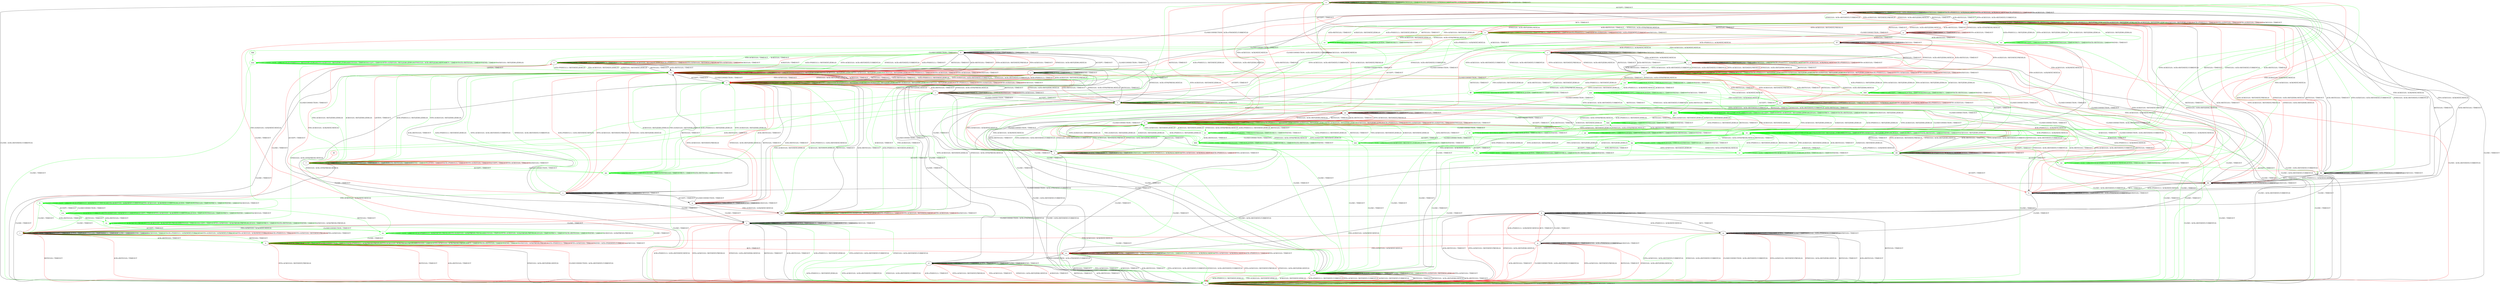 digraph "" {
	graph ["Incoming time"=0.0027298927307128906,
		"Outgoing time"=0.04332447052001953,
		Output="{'States': 64, 'Transitions': 957, 'Filename': '../results/tcp_preset_100/TCP_Windows8_Server-TCP_FreeBSD_Server-2.dot'}",
		Reference="{'States': 39, 'Transitions': 495, 'Filename': '../subjects/tcp/TCP_Windows8_Server.dot'}",
		Solver=yices,
		Updated="{'States': 56, 'Transitions': 716, 'Filename': '../subjects/tcp/TCP_FreeBSD_Server.dot'}",
		"f-measure"=0.48575949367088606,
		precision=0.3992197659297789,
		recall=0.6202020202020202
	];
	a -> a	[key=0,
		label="CLOSECONNECTION / TIMEOUT"];
	a -> a	[key=1,
		label="LISTEN / TIMEOUT"];
	a -> a	[key=2,
		label="RCV / TIMEOUT"];
	a -> a	[key=3,
		label="SEND / TIMEOUT"];
	a -> a	[key=4,
		label="ACK(V,V,0) / TIMEOUT"];
	a -> a	[key=5,
		color=green,
		label="ACK+PSH(V,V,1) / ACK(NEXT,NEXT,0)"];
	a -> a	[key=6,
		color=green,
		label="FIN+ACK(V,V,0) / ACK(NEXT,NEXT,0)"];
	a -> a	[key=7,
		color=red,
		label="ACK+PSH(V,V,1) / TIMEOUT"];
	a -> a	[key=8,
		color=red,
		label="FIN+ACK(V,V,0) / TIMEOUT"];
	a -> e	[key=0,
		label="CLOSE / ACK+RST(NEXT,CURRENT,0)"];
	a -> i	[key=0,
		color=green,
		label="ACCEPT / TIMEOUT"];
	a -> n	[key=0,
		color=red,
		label="ACCEPT / TIMEOUT"];
	a -> w	[key=0,
		color=red,
		label="SYN+ACK(V,V,0) / RST(NEXT,FRESH,0)"];
	a -> w	[key=1,
		color=red,
		label="RST(V,V,0) / TIMEOUT"];
	a -> w	[key=2,
		color=red,
		label="SYN(V,V,0) / ACK+RST(ZERO,NEXT,0)"];
	a -> w	[key=3,
		color=red,
		label="ACK+RST(V,V,0) / TIMEOUT"];
	oo	[color=green];
	a -> oo	[key=0,
		color=green,
		label="SYN+ACK(V,V,0) / ACK+RST(NEXT,CURRENT,0)"];
	a -> oo	[key=1,
		color=green,
		label="RST(V,V,0) / TIMEOUT"];
	a -> oo	[key=2,
		color=green,
		label="SYN(V,V,0) / ACK+RST(NEXT,CURRENT,0)"];
	a -> oo	[key=3,
		color=green,
		label="ACK+RST(V,V,0) / TIMEOUT"];
	b -> b	[key=0,
		label="ACK+PSH(V,V,1) / ACK(NEXT,NEXT,0)"];
	b -> b	[key=1,
		label="ACCEPT / TIMEOUT"];
	b -> b	[key=2,
		label="LISTEN / TIMEOUT"];
	b -> b	[key=3,
		label="SEND / ACK+PSH(NEXT,CURRENT,1)"];
	b -> b	[key=4,
		label="ACK(V,V,0) / TIMEOUT"];
	b -> h	[key=0,
		color=red,
		label="CLOSECONNECTION / ACK+RST(NEXT,CURRENT,0)"];
	b -> m	[key=0,
		label="CLOSE / TIMEOUT"];
	b -> n	[key=0,
		color=red,
		label="FIN+ACK(V,V,0) / ACK(NEXT,NEXT,0)"];
	b -> gg	[key=0,
		label="RST(V,V,0) / TIMEOUT"];
	b -> gg	[key=1,
		label="ACK+RST(V,V,0) / TIMEOUT"];
	b -> gg	[key=2,
		color=red,
		label="SYN+ACK(V,V,0) / RST(NEXT,FRESH,0)"];
	b -> gg	[key=3,
		color=red,
		label="SYN(V,V,0) / ACK+RST(ZERO,NEXT,0)"];
	b -> hh	[key=0,
		label="RCV / TIMEOUT"];
	c -> c	[key=0,
		label="ACK+PSH(V,V,1) / ACK(NEXT,NEXT,0)"];
	c -> c	[key=1,
		label="ACCEPT / TIMEOUT"];
	c -> c	[key=2,
		label="LISTEN / TIMEOUT"];
	c -> c	[key=3,
		label="RCV / TIMEOUT"];
	c -> c	[key=4,
		label="SEND / TIMEOUT"];
	c -> c	[key=5,
		label="ACK(V,V,0) / TIMEOUT"];
	c -> e	[key=0,
		label="CLOSE / ACK+RST(NEXT,CURRENT,0)"];
	c -> j	[key=0,
		label="FIN+ACK(V,V,0) / ACK(NEXT,NEXT,0)"];
	c -> o	[key=0,
		label="RST(V,V,0) / TIMEOUT"];
	c -> o	[key=1,
		label="ACK+RST(V,V,0) / TIMEOUT"];
	c -> o	[key=2,
		color=green,
		label="SYN+ACK(V,V,0) / ACK+RST(NEXT,CURRENT,0)"];
	c -> o	[key=3,
		color=green,
		label="SYN(V,V,0) / ACK+RST(NEXT,CURRENT,0)"];
	c -> o	[key=4,
		color=red,
		label="SYN+ACK(V,V,0) / RST(NEXT,FRESH,0)"];
	c -> o	[key=5,
		color=red,
		label="SYN(V,V,0) / ACK+RST(ZERO,NEXT,0)"];
	c -> dd	[key=0,
		color=red,
		label="CLOSECONNECTION / TIMEOUT"];
	nn	[color=green];
	c -> nn	[key=0,
		color=green,
		label="CLOSECONNECTION / TIMEOUT"];
	d -> d	[key=0,
		label="CLOSECONNECTION / TIMEOUT"];
	d -> d	[key=1,
		label="ACCEPT / TIMEOUT"];
	d -> d	[key=2,
		label="LISTEN / TIMEOUT"];
	d -> d	[key=3,
		label="RCV / TIMEOUT"];
	d -> d	[key=4,
		label="CLOSE / TIMEOUT"];
	d -> d	[key=5,
		label="SEND / TIMEOUT"];
	d -> e	[key=0,
		label="RST(V,V,0) / TIMEOUT"];
	d -> e	[key=1,
		label="ACK+RST(V,V,0) / TIMEOUT"];
	d -> e	[key=2,
		color=green,
		label="ACK+PSH(V,V,1) / RST(NEXT,ZERO,0)"];
	d -> e	[key=3,
		color=green,
		label="SYN+ACK(V,V,0) / ACK+RST(NEXT,CURRENT,0)"];
	d -> e	[key=4,
		color=green,
		label="SYN(V,V,0) / ACK+RST(NEXT,CURRENT,0)"];
	d -> e	[key=5,
		color=red,
		label="ACK+PSH(V,V,1) / TIMEOUT"];
	d -> e	[key=6,
		color=red,
		label="SYN+ACK(V,V,0) / RST(NEXT,FRESH,0)"];
	d -> e	[key=7,
		color=red,
		label="FIN+ACK(V,V,0) / TIMEOUT"];
	d -> e	[key=8,
		color=red,
		label="SYN(V,V,0) / ACK+RST(ZERO,NEXT,0)"];
	d -> e	[key=9,
		color=red,
		label="ACK(V,V,0) / TIMEOUT"];
	d -> jj	[key=0,
		color=green,
		label="FIN+ACK(V,V,0) / TIMEOUT"];
	d -> jj	[key=1,
		color=green,
		label="ACK(V,V,0) / TIMEOUT"];
	e -> e	[key=0,
		label="CLOSECONNECTION / TIMEOUT"];
	e -> e	[key=1,
		label="RST(V,V,0) / TIMEOUT"];
	e -> e	[key=2,
		label="ACCEPT / TIMEOUT"];
	e -> e	[key=3,
		label="LISTEN / TIMEOUT"];
	e -> e	[key=4,
		label="RCV / TIMEOUT"];
	e -> e	[key=5,
		label="ACK+RST(V,V,0) / TIMEOUT"];
	e -> e	[key=6,
		label="CLOSE / TIMEOUT"];
	e -> e	[key=7,
		label="SEND / TIMEOUT"];
	e -> e	[key=8,
		color=green,
		label="ACK+PSH(V,V,1) / RST(ZERO,ZERO,0)"];
	e -> e	[key=9,
		color=green,
		label="SYN+ACK(V,V,0) / RST(ZERO,ZERO,0)"];
	e -> e	[key=10,
		color=green,
		label="FIN+ACK(V,V,0) / RST(ZERO,ZERO,0)"];
	e -> e	[key=11,
		color=green,
		label="SYN(V,V,0) / ACK+RST(ZERO,NEXT,0)"];
	e -> e	[key=12,
		color=green,
		label="ACK(V,V,0) / RST(ZERO,ZERO,0)"];
	e -> e	[key=13,
		color=red,
		label="ACK+PSH(V,V,1) / TIMEOUT"];
	e -> e	[key=14,
		color=red,
		label="SYN+ACK(V,V,0) / TIMEOUT"];
	e -> e	[key=15,
		color=red,
		label="FIN+ACK(V,V,0) / TIMEOUT"];
	e -> e	[key=16,
		color=red,
		label="SYN(V,V,0) / TIMEOUT"];
	e -> e	[key=17,
		color=red,
		label="ACK(V,V,0) / TIMEOUT"];
	f -> e	[key=0,
		label="CLOSE / TIMEOUT"];
	f -> f	[key=0,
		label="CLOSECONNECTION / TIMEOUT"];
	f -> f	[key=1,
		label="RST(V,V,0) / TIMEOUT"];
	f -> f	[key=2,
		label="SYN(V,V,0) / TIMEOUT"];
	f -> f	[key=3,
		label="RCV / TIMEOUT"];
	f -> f	[key=4,
		label="ACK+RST(V,V,0) / TIMEOUT"];
	f -> f	[key=5,
		label="SEND / TIMEOUT"];
	f -> f	[key=6,
		color=green,
		label="LISTEN / TIMEOUT"];
	f -> f	[key=7,
		color=red,
		label="ACK+PSH(V,V,1) / TIMEOUT"];
	f -> f	[key=8,
		color=red,
		label="SYN+ACK(V,V,0) / TIMEOUT"];
	f -> f	[key=9,
		color=red,
		label="ACCEPT / TIMEOUT"];
	f -> f	[key=10,
		color=red,
		label="FIN+ACK(V,V,0) / TIMEOUT"];
	f -> f	[key=11,
		color=red,
		label="ACK(V,V,0) / TIMEOUT"];
	f -> h	[key=0,
		color=green,
		label="ACK+PSH(V,V,1) / RST(ZERO,ZERO,0)"];
	f -> h	[key=1,
		color=green,
		label="SYN+ACK(V,V,0) / RST(ZERO,ZERO,0)"];
	f -> h	[key=2,
		color=green,
		label="FIN+ACK(V,V,0) / RST(ZERO,ZERO,0)"];
	f -> h	[key=3,
		color=green,
		label="ACK(V,V,0) / RST(ZERO,ZERO,0)"];
	f -> h	[key=4,
		color=red,
		label="LISTEN / TIMEOUT"];
	pp	[color=green];
	f -> pp	[key=0,
		color=green,
		label="ACCEPT / TIMEOUT"];
	g -> g	[key=0,
		label="ACCEPT / TIMEOUT"];
	g -> g	[key=1,
		label="LISTEN / TIMEOUT"];
	g -> g	[key=2,
		label="RCV / TIMEOUT"];
	g -> g	[key=3,
		label="SEND / TIMEOUT"];
	g -> g	[key=4,
		label="ACK(V,V,0) / TIMEOUT"];
	g -> s	[key=0,
		label="CLOSECONNECTION / TIMEOUT"];
	g -> v	[key=0,
		label="RST(V,V,0) / TIMEOUT"];
	g -> v	[key=1,
		label="ACK+RST(V,V,0) / TIMEOUT"];
	g -> v	[key=2,
		color=red,
		label="ACK+PSH(V,V,1) / ACK+RST(NEXT,NEXT,0)"];
	g -> v	[key=3,
		color=red,
		label="SYN+ACK(V,V,0) / RST(NEXT,FRESH,0)"];
	g -> v	[key=4,
		color=red,
		label="SYN(V,V,0) / ACK+RST(ZERO,NEXT,0)"];
	g -> y	[key=0,
		label="CLOSE / TIMEOUT"];
	g -> bb	[key=0,
		color=red,
		label="FIN+ACK(V,V,0) / ACK(NEXT,NEXT,0)"];
	h -> e	[key=0,
		label="CLOSE / TIMEOUT"];
	h -> h	[key=0,
		label="CLOSECONNECTION / TIMEOUT"];
	h -> h	[key=1,
		label="RST(V,V,0) / TIMEOUT"];
	h -> h	[key=2,
		label="LISTEN / TIMEOUT"];
	h -> h	[key=3,
		label="RCV / TIMEOUT"];
	h -> h	[key=4,
		label="ACK+RST(V,V,0) / TIMEOUT"];
	h -> h	[key=5,
		label="SEND / TIMEOUT"];
	h -> h	[key=6,
		color=green,
		label="ACK+PSH(V,V,1) / RST(ZERO,ZERO,0)"];
	h -> h	[key=7,
		color=green,
		label="SYN+ACK(V,V,0) / RST(ZERO,ZERO,0)"];
	h -> h	[key=8,
		color=green,
		label="FIN+ACK(V,V,0) / RST(ZERO,ZERO,0)"];
	h -> h	[key=9,
		color=green,
		label="ACK(V,V,0) / RST(ZERO,ZERO,0)"];
	h -> h	[key=10,
		color=red,
		label="ACK+PSH(V,V,1) / TIMEOUT"];
	h -> h	[key=11,
		color=red,
		label="SYN+ACK(V,V,0) / TIMEOUT"];
	h -> h	[key=12,
		color=red,
		label="FIN+ACK(V,V,0) / TIMEOUT"];
	h -> h	[key=13,
		color=red,
		label="ACK(V,V,0) / TIMEOUT"];
	h -> l	[key=0,
		label="SYN(V,V,0) / ACK+SYN(FRESH,NEXT,0)"];
	h -> v	[key=0,
		label="ACCEPT / TIMEOUT"];
	i -> i	[key=0,
		label="ACCEPT / TIMEOUT"];
	i -> i	[key=1,
		label="LISTEN / TIMEOUT"];
	i -> i	[key=2,
		label="RCV / TIMEOUT"];
	i -> i	[key=3,
		label="SEND / ACK+PSH(NEXT,CURRENT,1)"];
	i -> i	[key=4,
		label="ACK(V,V,0) / TIMEOUT"];
	i -> i	[key=5,
		color=green,
		label="ACK+PSH(V,V,1) / ACK(NEXT,NEXT,0)"];
	i -> i	[key=6,
		color=green,
		label="FIN+ACK(V,V,0) / ACK(NEXT,NEXT,0)"];
	i -> i	[key=7,
		color=red,
		label="ACK+PSH(V,V,1) / TIMEOUT"];
	i -> i	[key=8,
		color=red,
		label="FIN+ACK(V,V,0) / TIMEOUT"];
	i -> cc	[key=0,
		label="CLOSE / TIMEOUT"];
	i -> gg	[key=0,
		label="RST(V,V,0) / TIMEOUT"];
	i -> gg	[key=1,
		label="ACK+RST(V,V,0) / TIMEOUT"];
	i -> gg	[key=2,
		color=green,
		label="SYN+ACK(V,V,0) / ACK+RST(NEXT,CURRENT,0)"];
	i -> gg	[key=3,
		color=green,
		label="SYN(V,V,0) / ACK+RST(NEXT,CURRENT,0)"];
	i -> gg	[key=4,
		color=red,
		label="SYN+ACK(V,V,0) / RST(NEXT,FRESH,0)"];
	i -> gg	[key=5,
		color=red,
		label="SYN(V,V,0) / ACK+RST(ZERO,NEXT,0)"];
	i -> ll	[key=0,
		label="CLOSECONNECTION / ACK+FIN(NEXT,CURRENT,0)"];
	j -> a	[key=0,
		label="CLOSECONNECTION / TIMEOUT"];
	j -> e	[key=0,
		label="CLOSE / ACK+RST(NEXT,CURRENT,0)"];
	j -> j	[key=0,
		label="ACCEPT / TIMEOUT"];
	j -> j	[key=1,
		label="LISTEN / TIMEOUT"];
	j -> j	[key=2,
		label="RCV / TIMEOUT"];
	j -> j	[key=3,
		label="SEND / TIMEOUT"];
	j -> j	[key=4,
		label="ACK(V,V,0) / TIMEOUT"];
	j -> j	[key=5,
		color=green,
		label="ACK+PSH(V,V,1) / ACK(NEXT,NEXT,0)"];
	j -> j	[key=6,
		color=green,
		label="FIN+ACK(V,V,0) / ACK(NEXT,NEXT,0)"];
	j -> j	[key=7,
		color=red,
		label="ACK+PSH(V,V,1) / TIMEOUT"];
	j -> j	[key=8,
		color=red,
		label="FIN+ACK(V,V,0) / TIMEOUT"];
	j -> o	[key=0,
		label="RST(V,V,0) / TIMEOUT"];
	j -> o	[key=1,
		label="ACK+RST(V,V,0) / TIMEOUT"];
	j -> o	[key=2,
		color=green,
		label="SYN+ACK(V,V,0) / ACK+RST(NEXT,CURRENT,0)"];
	j -> o	[key=3,
		color=green,
		label="SYN(V,V,0) / ACK+RST(NEXT,CURRENT,0)"];
	j -> o	[key=4,
		color=red,
		label="SYN+ACK(V,V,0) / RST(NEXT,FRESH,0)"];
	j -> o	[key=5,
		color=red,
		label="SYN(V,V,0) / ACK+RST(ZERO,NEXT,0)"];
	k -> e	[key=0,
		label="RST(V,V,0) / TIMEOUT"];
	k -> e	[key=1,
		label="ACK+RST(V,V,0) / TIMEOUT"];
	k -> e	[key=2,
		color=red,
		label="SYN+ACK(V,V,0) / RST(NEXT,FRESH,0)"];
	k -> e	[key=3,
		color=red,
		label="SYN(V,V,0) / ACK+RST(ZERO,NEXT,0)"];
	k -> k	[key=0,
		label="ACCEPT / TIMEOUT"];
	k -> k	[key=1,
		label="LISTEN / TIMEOUT"];
	k -> k	[key=2,
		label="CLOSE / TIMEOUT"];
	k -> k	[key=3,
		label="SEND / ACK+PSH(NEXT,CURRENT,1)"];
	k -> k	[key=4,
		label="ACK(V,V,0) / TIMEOUT"];
	k -> m	[key=0,
		label="ACK+PSH(V,V,1) / ACK(NEXT,NEXT,0)"];
	k -> q	[key=0,
		color=red,
		label="RCV / TIMEOUT"];
	k -> y	[key=0,
		label="CLOSECONNECTION / ACK+FIN(NEXT,CURRENT,0)"];
	k -> cc	[key=0,
		label="FIN+ACK(V,V,0) / ACK(NEXT,NEXT,0)"];
	l -> a	[key=0,
		color=green,
		label="FIN+ACK(V,V,0) / ACK(NEXT,NEXT,0)"];
	l -> f	[key=0,
		color=green,
		label="ACK+RST(V,V,0) / TIMEOUT"];
	l -> h	[key=0,
		label="RST(V,V,0) / TIMEOUT"];
	l -> h	[key=1,
		color=red,
		label="SYN(V,V,0) / ACK+RST(ZERO,NEXT,0)"];
	l -> h	[key=2,
		color=red,
		label="ACK+RST(V,V,0) / TIMEOUT"];
	l -> l	[key=0,
		label="CLOSECONNECTION / TIMEOUT"];
	l -> l	[key=1,
		label="LISTEN / TIMEOUT"];
	l -> l	[key=2,
		label="RCV / TIMEOUT"];
	l -> l	[key=3,
		label="SEND / TIMEOUT"];
	l -> l	[key=4,
		color=green,
		label="SYN(V,V,0) / TIMEOUT"];
	l -> l	[key=5,
		color=red,
		label="SYN+ACK(V,V,0) / TIMEOUT"];
	l -> r	[key=0,
		label="ACCEPT / TIMEOUT"];
	l -> u	[key=0,
		color=red,
		label="FIN+ACK(V,V,0) / ACK(NEXT,NEXT,0)"];
	l -> x	[key=0,
		color=green,
		label="SYN+ACK(V,V,0) / RST(NEXT,ZERO,0)"];
	l -> aa	[key=0,
		color=red,
		label="ACK(V,V,0) / TIMEOUT"];
	l -> dd	[key=0,
		color=red,
		label="ACK+PSH(V,V,1) / ACK(NEXT,NEXT,0)"];
	l -> jj	[key=0,
		label="CLOSE / TIMEOUT"];
	l -> nn	[key=0,
		color=green,
		label="ACK+PSH(V,V,1) / ACK(NEXT,NEXT,0)"];
	l -> nn	[key=1,
		color=green,
		label="ACK(V,V,0) / TIMEOUT"];
	m -> e	[key=0,
		label="RST(V,V,0) / TIMEOUT"];
	m -> e	[key=1,
		label="ACK+RST(V,V,0) / TIMEOUT"];
	m -> e	[key=2,
		color=green,
		label="SYN+ACK(V,V,0) / ACK+RST(NEXT,CURRENT,0)"];
	m -> e	[key=3,
		color=green,
		label="SYN(V,V,0) / ACK+RST(NEXT,CURRENT,0)"];
	m -> e	[key=4,
		color=red,
		label="CLOSECONNECTION / ACK+RST(NEXT,CURRENT,0)"];
	m -> e	[key=5,
		color=red,
		label="SYN+ACK(V,V,0) / RST(NEXT,FRESH,0)"];
	m -> e	[key=6,
		color=red,
		label="SYN(V,V,0) / ACK+RST(ZERO,NEXT,0)"];
	m -> k	[key=0,
		label="RCV / TIMEOUT"];
	m -> m	[key=0,
		label="ACK+PSH(V,V,1) / ACK(NEXT,NEXT,0)"];
	m -> m	[key=1,
		label="ACCEPT / TIMEOUT"];
	m -> m	[key=2,
		label="LISTEN / TIMEOUT"];
	m -> m	[key=3,
		label="CLOSE / TIMEOUT"];
	m -> m	[key=4,
		label="SEND / ACK+PSH(NEXT,CURRENT,1)"];
	m -> m	[key=5,
		label="ACK(V,V,0) / TIMEOUT"];
	m -> ii	[key=0,
		color=red,
		label="FIN+ACK(V,V,0) / ACK(NEXT,NEXT,0)"];
	n -> c	[key=0,
		color=green,
		label="ACK+PSH(V,V,1) / ACK(NEXT,NEXT,0)"];
	n -> c	[key=1,
		color=green,
		label="ACK(V,V,0) / TIMEOUT"];
	n -> h	[key=0,
		color=red,
		label="CLOSECONNECTION / ACK+RST(NEXT,CURRENT,0)"];
	n -> i	[key=0,
		color=red,
		label="RCV / TIMEOUT"];
	n -> j	[key=0,
		color=green,
		label="FIN+ACK(V,V,0) / ACK(NEXT,NEXT,0)"];
	n -> l	[key=0,
		color=green,
		label="CLOSECONNECTION / TIMEOUT"];
	n -> n	[key=0,
		label="ACCEPT / TIMEOUT"];
	n -> n	[key=1,
		label="LISTEN / TIMEOUT"];
	n -> n	[key=2,
		color=green,
		label="SYN(V,V,0) / TIMEOUT"];
	n -> n	[key=3,
		color=green,
		label="RCV / TIMEOUT"];
	n -> n	[key=4,
		color=green,
		label="SEND / TIMEOUT"];
	n -> n	[key=5,
		color=red,
		label="ACK+PSH(V,V,1) / TIMEOUT"];
	n -> n	[key=6,
		color=red,
		label="FIN+ACK(V,V,0) / TIMEOUT"];
	n -> n	[key=7,
		color=red,
		label="SEND / ACK+PSH(NEXT,CURRENT,1)"];
	n -> n	[key=8,
		color=red,
		label="ACK(V,V,0) / TIMEOUT"];
	n -> gg	[key=0,
		label="RST(V,V,0) / TIMEOUT"];
	n -> gg	[key=1,
		color=red,
		label="SYN+ACK(V,V,0) / RST(NEXT,FRESH,0)"];
	n -> gg	[key=2,
		color=red,
		label="SYN(V,V,0) / ACK+RST(ZERO,NEXT,0)"];
	n -> gg	[key=3,
		color=red,
		label="ACK+RST(V,V,0) / TIMEOUT"];
	n -> ii	[key=0,
		color=red,
		label="CLOSE / TIMEOUT"];
	n -> jj	[key=0,
		color=green,
		label="CLOSE / TIMEOUT"];
	uu	[color=green];
	n -> uu	[key=0,
		color=green,
		label="ACK+RST(V,V,0) / TIMEOUT"];
	vv	[color=green];
	n -> vv	[key=0,
		color=green,
		label="SYN+ACK(V,V,0) / RST(NEXT,ZERO,0)"];
	o -> e	[key=0,
		label="CLOSE / TIMEOUT"];
	o -> o	[key=0,
		label="RST(V,V,0) / TIMEOUT"];
	o -> o	[key=1,
		label="ACCEPT / TIMEOUT"];
	o -> o	[key=2,
		label="LISTEN / TIMEOUT"];
	o -> o	[key=3,
		label="RCV / TIMEOUT"];
	o -> o	[key=4,
		label="ACK+RST(V,V,0) / TIMEOUT"];
	o -> o	[key=5,
		label="SEND / TIMEOUT"];
	o -> o	[key=6,
		color=green,
		label="ACK+PSH(V,V,1) / RST(ZERO,ZERO,0)"];
	o -> o	[key=7,
		color=green,
		label="SYN+ACK(V,V,0) / RST(ZERO,ZERO,0)"];
	o -> o	[key=8,
		color=green,
		label="FIN+ACK(V,V,0) / RST(ZERO,ZERO,0)"];
	o -> o	[key=9,
		color=green,
		label="ACK(V,V,0) / RST(ZERO,ZERO,0)"];
	o -> o	[key=10,
		color=red,
		label="ACK+PSH(V,V,1) / TIMEOUT"];
	o -> o	[key=11,
		color=red,
		label="SYN+ACK(V,V,0) / TIMEOUT"];
	o -> o	[key=12,
		color=red,
		label="FIN+ACK(V,V,0) / TIMEOUT"];
	o -> o	[key=13,
		color=red,
		label="SYN(V,V,0) / TIMEOUT"];
	o -> o	[key=14,
		color=red,
		label="ACK(V,V,0) / TIMEOUT"];
	o -> w	[key=0,
		color=red,
		label="CLOSECONNECTION / TIMEOUT"];
	o -> oo	[key=0,
		color=green,
		label="CLOSECONNECTION / TIMEOUT"];
	ccc	[color=green];
	o -> ccc	[key=0,
		color=green,
		label="SYN(V,V,0) / ACK+SYN(FRESH,NEXT,0)"];
	p -> c	[key=0,
		color=red,
		label="ACK+PSH(V,V,1) / ACK(NEXT,NEXT,0)"];
	p -> l	[key=0,
		label="CLOSECONNECTION / TIMEOUT"];
	p -> p	[key=0,
		label="ACCEPT / TIMEOUT"];
	p -> p	[key=1,
		label="LISTEN / TIMEOUT"];
	p -> p	[key=2,
		label="RCV / TIMEOUT"];
	p -> p	[key=3,
		label="SEND / TIMEOUT"];
	p -> p	[key=4,
		color=red,
		label="SYN+ACK(V,V,0) / TIMEOUT"];
	p -> ee	[key=0,
		color=red,
		label="FIN+ACK(V,V,0) / ACK(NEXT,NEXT,0)"];
	p -> ff	[key=0,
		color=red,
		label="ACK(V,V,0) / TIMEOUT"];
	p -> gg	[key=0,
		color=red,
		label="RST(V,V,0) / TIMEOUT"];
	p -> gg	[key=1,
		color=red,
		label="SYN(V,V,0) / ACK+RST(ZERO,NEXT,0)"];
	p -> gg	[key=2,
		color=red,
		label="ACK+RST(V,V,0) / TIMEOUT"];
	p -> jj	[key=0,
		label="CLOSE / TIMEOUT"];
	q -> e	[key=0,
		color=red,
		label="CLOSECONNECTION / ACK+RST(NEXT,CURRENT,0)"];
	q -> e	[key=1,
		color=red,
		label="SYN+ACK(V,V,0) / RST(NEXT,FRESH,0)"];
	q -> e	[key=2,
		color=red,
		label="RST(V,V,0) / TIMEOUT"];
	q -> e	[key=3,
		color=red,
		label="SYN(V,V,0) / ACK+RST(ZERO,NEXT,0)"];
	q -> e	[key=4,
		color=red,
		label="ACK+RST(V,V,0) / TIMEOUT"];
	q -> k	[key=0,
		label="CLOSE / TIMEOUT"];
	q -> k	[key=1,
		color=red,
		label="ACK+PSH(V,V,1) / ACK(NEXT,NEXT,0)"];
	q -> q	[key=0,
		label="ACCEPT / TIMEOUT"];
	q -> q	[key=1,
		label="LISTEN / TIMEOUT"];
	q -> q	[key=2,
		label="RCV / TIMEOUT"];
	q -> q	[key=3,
		label="SEND / ACK+PSH(NEXT,CURRENT,1)"];
	q -> q	[key=4,
		label="ACK(V,V,0) / TIMEOUT"];
	q -> cc	[key=0,
		color=red,
		label="FIN+ACK(V,V,0) / ACK(NEXT,NEXT,0)"];
	r -> b	[key=0,
		label="ACK+PSH(V,V,1) / ACK(NEXT,NEXT,0)"];
	r -> i	[key=0,
		label="FIN+ACK(V,V,0) / ACK(NEXT,NEXT,0)"];
	r -> l	[key=0,
		label="CLOSECONNECTION / TIMEOUT"];
	r -> r	[key=0,
		label="ACCEPT / TIMEOUT"];
	r -> r	[key=1,
		label="LISTEN / TIMEOUT"];
	r -> r	[key=2,
		label="RCV / TIMEOUT"];
	r -> r	[key=3,
		label="SEND / TIMEOUT"];
	r -> r	[key=4,
		color=green,
		label="SYN(V,V,0) / TIMEOUT"];
	r -> r	[key=5,
		color=red,
		label="SYN+ACK(V,V,0) / TIMEOUT"];
	r -> v	[key=0,
		label="RST(V,V,0) / TIMEOUT"];
	r -> v	[key=1,
		color=red,
		label="SYN(V,V,0) / ACK+RST(ZERO,NEXT,0)"];
	r -> v	[key=2,
		color=red,
		label="ACK+RST(V,V,0) / TIMEOUT"];
	r -> bb	[key=0,
		color=green,
		label="SYN+ACK(V,V,0) / RST(NEXT,ZERO,0)"];
	r -> hh	[key=0,
		label="ACK(V,V,0) / TIMEOUT"];
	r -> jj	[key=0,
		label="CLOSE / TIMEOUT"];
	r -> pp	[key=0,
		color=green,
		label="ACK+RST(V,V,0) / TIMEOUT"];
	s -> g	[key=0,
		label="ACCEPT / TIMEOUT"];
	s -> h	[key=0,
		label="RST(V,V,0) / TIMEOUT"];
	s -> h	[key=1,
		label="ACK+RST(V,V,0) / TIMEOUT"];
	s -> h	[key=2,
		color=green,
		label="ACK+PSH(V,V,1) / RST(NEXT,ZERO,0)"];
	s -> h	[key=3,
		color=green,
		label="SYN+ACK(V,V,0) / ACK+RST(NEXT,CURRENT,0)"];
	s -> h	[key=4,
		color=green,
		label="SYN(V,V,0) / ACK+RST(NEXT,CURRENT,0)"];
	s -> h	[key=5,
		color=red,
		label="ACK+PSH(V,V,1) / ACK+RST(NEXT,NEXT,0)"];
	s -> h	[key=6,
		color=red,
		label="SYN+ACK(V,V,0) / RST(NEXT,FRESH,0)"];
	s -> h	[key=7,
		color=red,
		label="SYN(V,V,0) / ACK+RST(ZERO,NEXT,0)"];
	s -> s	[key=0,
		label="CLOSECONNECTION / TIMEOUT"];
	s -> s	[key=1,
		label="LISTEN / TIMEOUT"];
	s -> s	[key=2,
		label="RCV / TIMEOUT"];
	s -> s	[key=3,
		label="SEND / TIMEOUT"];
	s -> s	[key=4,
		label="ACK(V,V,0) / TIMEOUT"];
	s -> x	[key=0,
		color=red,
		label="FIN+ACK(V,V,0) / ACK(NEXT,NEXT,0)"];
	s -> y	[key=0,
		label="CLOSE / TIMEOUT"];
	tt	[color=green];
	s -> tt	[key=0,
		color=green,
		label="FIN+ACK(V,V,0) / ACK(NEXT,NEXT,0)"];
	t -> e	[key=0,
		color=red,
		label="RST(V,V,0) / TIMEOUT"];
	t -> e	[key=1,
		color=red,
		label="ACK+RST(V,V,0) / TIMEOUT"];
	t -> t	[key=0,
		label="CLOSECONNECTION / TIMEOUT"];
	t -> t	[key=1,
		label="ACCEPT / TIMEOUT"];
	t -> t	[key=2,
		label="LISTEN / TIMEOUT"];
	t -> t	[key=3,
		label="SYN(V,V,0) / TIMEOUT"];
	t -> t	[key=4,
		label="RCV / TIMEOUT"];
	t -> t	[key=5,
		label="CLOSE / TIMEOUT"];
	t -> t	[key=6,
		label="SEND / TIMEOUT"];
	t -> t	[key=7,
		label="ACK(V,V,0) / TIMEOUT"];
	t -> t	[key=8,
		color=green,
		label="ACK+PSH(V,V,1) / ACK(NEXT,CURRENT,0)"];
	t -> t	[key=9,
		color=green,
		label="SYN+ACK(V,V,0) / ACK(NEXT,CURRENT,0)"];
	t -> t	[key=10,
		color=green,
		label="FIN+ACK(V,V,0) / ACK(NEXT,CURRENT,0)"];
	t -> t	[key=11,
		color=red,
		label="ACK+PSH(V,V,1) / TIMEOUT"];
	t -> t	[key=12,
		color=red,
		label="SYN+ACK(V,V,0) / RST(NEXT,FRESH,0)"];
	t -> t	[key=13,
		color=red,
		label="FIN+ACK(V,V,0) / TIMEOUT"];
	t -> ii	[key=0,
		color=green,
		label="RST(V,V,0) / TIMEOUT"];
	t -> ii	[key=1,
		color=green,
		label="ACK+RST(V,V,0) / TIMEOUT"];
	u -> a	[key=0,
		color=green,
		label="ACCEPT / TIMEOUT"];
	u -> e	[key=0,
		label="CLOSE / ACK+RST(NEXT,CURRENT,0)"];
	u -> i	[key=0,
		color=red,
		label="ACCEPT / TIMEOUT"];
	u -> u	[key=0,
		label="CLOSECONNECTION / TIMEOUT"];
	u -> u	[key=1,
		label="LISTEN / TIMEOUT"];
	u -> u	[key=2,
		label="RCV / TIMEOUT"];
	u -> u	[key=3,
		label="SEND / TIMEOUT"];
	u -> u	[key=4,
		label="ACK(V,V,0) / TIMEOUT"];
	u -> u	[key=5,
		color=green,
		label="ACK+PSH(V,V,1) / ACK(NEXT,NEXT,0)"];
	u -> u	[key=6,
		color=green,
		label="FIN+ACK(V,V,0) / ACK(NEXT,NEXT,0)"];
	u -> u	[key=7,
		color=red,
		label="ACK+PSH(V,V,1) / TIMEOUT"];
	u -> u	[key=8,
		color=red,
		label="FIN+ACK(V,V,0) / TIMEOUT"];
	u -> w	[key=0,
		label="RST(V,V,0) / TIMEOUT"];
	u -> w	[key=1,
		label="ACK+RST(V,V,0) / TIMEOUT"];
	u -> w	[key=2,
		color=green,
		label="SYN+ACK(V,V,0) / ACK+RST(NEXT,CURRENT,0)"];
	u -> w	[key=3,
		color=green,
		label="SYN(V,V,0) / ACK+RST(NEXT,CURRENT,0)"];
	u -> w	[key=4,
		color=red,
		label="SYN+ACK(V,V,0) / RST(NEXT,FRESH,0)"];
	u -> w	[key=5,
		color=red,
		label="SYN(V,V,0) / ACK+RST(ZERO,NEXT,0)"];
	v -> e	[key=0,
		label="CLOSE / TIMEOUT"];
	v -> h	[key=0,
		label="CLOSECONNECTION / TIMEOUT"];
	v -> r	[key=0,
		label="SYN(V,V,0) / ACK+SYN(FRESH,NEXT,0)"];
	v -> v	[key=0,
		label="RST(V,V,0) / TIMEOUT"];
	v -> v	[key=1,
		label="ACCEPT / TIMEOUT"];
	v -> v	[key=2,
		label="LISTEN / TIMEOUT"];
	v -> v	[key=3,
		label="RCV / TIMEOUT"];
	v -> v	[key=4,
		label="ACK+RST(V,V,0) / TIMEOUT"];
	v -> v	[key=5,
		label="SEND / TIMEOUT"];
	v -> v	[key=6,
		color=green,
		label="ACK+PSH(V,V,1) / RST(ZERO,ZERO,0)"];
	v -> v	[key=7,
		color=green,
		label="SYN+ACK(V,V,0) / RST(ZERO,ZERO,0)"];
	v -> v	[key=8,
		color=green,
		label="FIN+ACK(V,V,0) / RST(ZERO,ZERO,0)"];
	v -> v	[key=9,
		color=green,
		label="ACK(V,V,0) / RST(ZERO,ZERO,0)"];
	v -> v	[key=10,
		color=red,
		label="ACK+PSH(V,V,1) / TIMEOUT"];
	v -> v	[key=11,
		color=red,
		label="SYN+ACK(V,V,0) / TIMEOUT"];
	v -> v	[key=12,
		color=red,
		label="FIN+ACK(V,V,0) / TIMEOUT"];
	v -> v	[key=13,
		color=red,
		label="ACK(V,V,0) / TIMEOUT"];
	w -> e	[key=0,
		label="CLOSE / TIMEOUT"];
	w -> w	[key=0,
		label="CLOSECONNECTION / TIMEOUT"];
	w -> w	[key=1,
		label="RST(V,V,0) / TIMEOUT"];
	w -> w	[key=2,
		label="LISTEN / TIMEOUT"];
	w -> w	[key=3,
		label="RCV / TIMEOUT"];
	w -> w	[key=4,
		label="ACK+RST(V,V,0) / TIMEOUT"];
	w -> w	[key=5,
		label="SEND / TIMEOUT"];
	w -> w	[key=6,
		color=green,
		label="ACK+PSH(V,V,1) / RST(ZERO,ZERO,0)"];
	w -> w	[key=7,
		color=green,
		label="SYN+ACK(V,V,0) / RST(ZERO,ZERO,0)"];
	w -> w	[key=8,
		color=green,
		label="FIN+ACK(V,V,0) / RST(ZERO,ZERO,0)"];
	w -> w	[key=9,
		color=green,
		label="ACK(V,V,0) / RST(ZERO,ZERO,0)"];
	w -> w	[key=10,
		color=red,
		label="ACK+PSH(V,V,1) / TIMEOUT"];
	w -> w	[key=11,
		color=red,
		label="SYN+ACK(V,V,0) / TIMEOUT"];
	w -> w	[key=12,
		color=red,
		label="FIN+ACK(V,V,0) / TIMEOUT"];
	w -> w	[key=13,
		color=red,
		label="SYN(V,V,0) / TIMEOUT"];
	w -> w	[key=14,
		color=red,
		label="ACK(V,V,0) / TIMEOUT"];
	w -> gg	[key=0,
		color=red,
		label="ACCEPT / TIMEOUT"];
	w -> oo	[key=0,
		color=green,
		label="ACCEPT / TIMEOUT"];
	yy	[color=green];
	w -> yy	[key=0,
		color=green,
		label="SYN(V,V,0) / ACK+SYN(FRESH,NEXT,0)"];
	x -> h	[key=0,
		label="RST(V,V,0) / TIMEOUT"];
	x -> h	[key=1,
		label="ACK+RST(V,V,0) / TIMEOUT"];
	x -> h	[key=2,
		color=green,
		label="ACK+PSH(V,V,1) / RST(NEXT,ZERO,0)"];
	x -> h	[key=3,
		color=green,
		label="FIN+ACK(V,V,0) / RST(NEXT,ZERO,0)"];
	x -> h	[key=4,
		color=green,
		label="ACK(V,V,0) / RST(NEXT,ZERO,0)"];
	x -> l	[key=0,
		label="SYN(V,V,0) / ACK+SYN(FRESH,NEXT,0)"];
	x -> t	[key=0,
		color=red,
		label="CLOSE / TIMEOUT"];
	x -> x	[key=0,
		label="CLOSECONNECTION / TIMEOUT"];
	x -> x	[key=1,
		label="LISTEN / TIMEOUT"];
	x -> x	[key=2,
		label="RCV / TIMEOUT"];
	x -> x	[key=3,
		label="SEND / TIMEOUT"];
	x -> x	[key=4,
		color=green,
		label="SYN+ACK(V,V,0) / RST(NEXT,ZERO,0)"];
	x -> x	[key=5,
		color=red,
		label="ACK+PSH(V,V,1) / TIMEOUT"];
	x -> x	[key=6,
		color=red,
		label="SYN+ACK(V,V,0) / RST(NEXT,FRESH,0)"];
	x -> x	[key=7,
		color=red,
		label="FIN+ACK(V,V,0) / TIMEOUT"];
	x -> x	[key=8,
		color=red,
		label="ACK(V,V,0) / TIMEOUT"];
	x -> bb	[key=0,
		label="ACCEPT / TIMEOUT"];
	x -> jj	[key=0,
		color=green,
		label="CLOSE / TIMEOUT"];
	y -> e	[key=0,
		label="RST(V,V,0) / TIMEOUT"];
	y -> e	[key=1,
		label="ACK+RST(V,V,0) / TIMEOUT"];
	y -> e	[key=2,
		color=green,
		label="ACK+PSH(V,V,1) / RST(NEXT,ZERO,0)"];
	y -> e	[key=3,
		color=green,
		label="SYN+ACK(V,V,0) / ACK+RST(NEXT,CURRENT,0)"];
	y -> e	[key=4,
		color=green,
		label="SYN(V,V,0) / ACK+RST(NEXT,CURRENT,0)"];
	y -> e	[key=5,
		color=red,
		label="ACK+PSH(V,V,1) / ACK+RST(NEXT,NEXT,0)"];
	y -> e	[key=6,
		color=red,
		label="SYN+ACK(V,V,0) / RST(NEXT,FRESH,0)"];
	y -> e	[key=7,
		color=red,
		label="SYN(V,V,0) / ACK+RST(ZERO,NEXT,0)"];
	y -> t	[key=0,
		label="FIN+ACK(V,V,0) / ACK(NEXT,NEXT,0)"];
	y -> y	[key=0,
		label="CLOSECONNECTION / TIMEOUT"];
	y -> y	[key=1,
		label="ACCEPT / TIMEOUT"];
	y -> y	[key=2,
		label="LISTEN / TIMEOUT"];
	y -> y	[key=3,
		label="RCV / TIMEOUT"];
	y -> y	[key=4,
		label="CLOSE / TIMEOUT"];
	y -> y	[key=5,
		label="SEND / TIMEOUT"];
	y -> y	[key=6,
		label="ACK(V,V,0) / TIMEOUT"];
	z -> d	[key=0,
		label="CLOSE / TIMEOUT"];
	z -> v	[key=0,
		label="RST(V,V,0) / TIMEOUT"];
	z -> v	[key=1,
		label="ACK+RST(V,V,0) / TIMEOUT"];
	z -> v	[key=2,
		color=green,
		label="ACK+PSH(V,V,1) / RST(NEXT,ZERO,0)"];
	z -> v	[key=3,
		color=green,
		label="SYN+ACK(V,V,0) / ACK+RST(NEXT,CURRENT,0)"];
	z -> v	[key=4,
		color=green,
		label="SYN(V,V,0) / ACK+RST(NEXT,CURRENT,0)"];
	z -> v	[key=5,
		color=red,
		label="ACK+PSH(V,V,1) / TIMEOUT"];
	z -> v	[key=6,
		color=red,
		label="SYN+ACK(V,V,0) / RST(NEXT,FRESH,0)"];
	z -> v	[key=7,
		color=red,
		label="FIN+ACK(V,V,0) / TIMEOUT"];
	z -> v	[key=8,
		color=red,
		label="SYN(V,V,0) / ACK+RST(ZERO,NEXT,0)"];
	z -> v	[key=9,
		color=red,
		label="ACK(V,V,0) / TIMEOUT"];
	z -> z	[key=0,
		label="ACCEPT / TIMEOUT"];
	z -> z	[key=1,
		label="LISTEN / TIMEOUT"];
	z -> z	[key=2,
		label="RCV / TIMEOUT"];
	z -> z	[key=3,
		label="SEND / TIMEOUT"];
	z -> bb	[key=0,
		color=green,
		label="FIN+ACK(V,V,0) / TIMEOUT"];
	z -> bb	[key=1,
		color=green,
		label="ACK(V,V,0) / TIMEOUT"];
	z -> ll	[key=0,
		label="CLOSECONNECTION / TIMEOUT"];
	aa -> e	[key=0,
		label="CLOSE / ACK+RST(NEXT,CURRENT,0)"];
	aa -> u	[key=0,
		label="FIN+ACK(V,V,0) / ACK(NEXT,NEXT,0)"];
	aa -> w	[key=0,
		label="RST(V,V,0) / TIMEOUT"];
	aa -> w	[key=1,
		label="ACK+RST(V,V,0) / TIMEOUT"];
	aa -> w	[key=2,
		color=red,
		label="SYN+ACK(V,V,0) / RST(NEXT,FRESH,0)"];
	aa -> w	[key=3,
		color=red,
		label="SYN(V,V,0) / ACK+RST(ZERO,NEXT,0)"];
	aa -> aa	[key=0,
		label="CLOSECONNECTION / TIMEOUT"];
	aa -> aa	[key=1,
		label="LISTEN / TIMEOUT"];
	aa -> aa	[key=2,
		label="RCV / TIMEOUT"];
	aa -> aa	[key=3,
		label="SEND / TIMEOUT"];
	aa -> aa	[key=4,
		label="ACK(V,V,0) / TIMEOUT"];
	aa -> dd	[key=0,
		label="ACK+PSH(V,V,1) / ACK(NEXT,NEXT,0)"];
	aa -> hh	[key=0,
		color=red,
		label="ACCEPT / TIMEOUT"];
	bb -> r	[key=0,
		label="SYN(V,V,0) / ACK+SYN(FRESH,NEXT,0)"];
	bb -> t	[key=0,
		color=red,
		label="CLOSE / TIMEOUT"];
	bb -> v	[key=0,
		label="RST(V,V,0) / TIMEOUT"];
	bb -> v	[key=1,
		label="ACK+RST(V,V,0) / TIMEOUT"];
	bb -> v	[key=2,
		color=green,
		label="ACK+PSH(V,V,1) / RST(NEXT,ZERO,0)"];
	bb -> v	[key=3,
		color=green,
		label="FIN+ACK(V,V,0) / RST(NEXT,ZERO,0)"];
	bb -> v	[key=4,
		color=green,
		label="ACK(V,V,0) / RST(NEXT,ZERO,0)"];
	bb -> x	[key=0,
		label="CLOSECONNECTION / TIMEOUT"];
	bb -> bb	[key=0,
		label="ACCEPT / TIMEOUT"];
	bb -> bb	[key=1,
		label="LISTEN / TIMEOUT"];
	bb -> bb	[key=2,
		label="RCV / TIMEOUT"];
	bb -> bb	[key=3,
		label="SEND / TIMEOUT"];
	bb -> bb	[key=4,
		color=green,
		label="SYN+ACK(V,V,0) / RST(NEXT,ZERO,0)"];
	bb -> bb	[key=5,
		color=red,
		label="ACK+PSH(V,V,1) / TIMEOUT"];
	bb -> bb	[key=6,
		color=red,
		label="SYN+ACK(V,V,0) / RST(NEXT,FRESH,0)"];
	bb -> bb	[key=7,
		color=red,
		label="FIN+ACK(V,V,0) / TIMEOUT"];
	bb -> bb	[key=8,
		color=red,
		label="ACK(V,V,0) / TIMEOUT"];
	bb -> jj	[key=0,
		color=green,
		label="CLOSE / TIMEOUT"];
	cc -> d	[key=0,
		label="CLOSECONNECTION / ACK+FIN(NEXT,CURRENT,0)"];
	cc -> e	[key=0,
		label="RST(V,V,0) / TIMEOUT"];
	cc -> e	[key=1,
		label="ACK+RST(V,V,0) / TIMEOUT"];
	cc -> e	[key=2,
		color=green,
		label="SYN+ACK(V,V,0) / ACK+RST(NEXT,CURRENT,0)"];
	cc -> e	[key=3,
		color=green,
		label="SYN(V,V,0) / ACK+RST(NEXT,CURRENT,0)"];
	cc -> e	[key=4,
		color=red,
		label="SYN+ACK(V,V,0) / RST(NEXT,FRESH,0)"];
	cc -> e	[key=5,
		color=red,
		label="SYN(V,V,0) / ACK+RST(ZERO,NEXT,0)"];
	cc -> cc	[key=0,
		label="ACCEPT / TIMEOUT"];
	cc -> cc	[key=1,
		label="LISTEN / TIMEOUT"];
	cc -> cc	[key=2,
		label="RCV / TIMEOUT"];
	cc -> cc	[key=3,
		label="CLOSE / TIMEOUT"];
	cc -> cc	[key=4,
		label="SEND / ACK+PSH(NEXT,CURRENT,1)"];
	cc -> cc	[key=5,
		label="ACK(V,V,0) / TIMEOUT"];
	cc -> cc	[key=6,
		color=green,
		label="ACK+PSH(V,V,1) / ACK(NEXT,NEXT,0)"];
	cc -> cc	[key=7,
		color=green,
		label="FIN+ACK(V,V,0) / ACK(NEXT,NEXT,0)"];
	cc -> cc	[key=8,
		color=red,
		label="ACK+PSH(V,V,1) / TIMEOUT"];
	cc -> cc	[key=9,
		color=red,
		label="FIN+ACK(V,V,0) / TIMEOUT"];
	dd -> a	[key=0,
		color=red,
		label="FIN+ACK(V,V,0) / ACK(NEXT,NEXT,0)"];
	dd -> b	[key=0,
		color=red,
		label="ACCEPT / TIMEOUT"];
	dd -> e	[key=0,
		label="CLOSE / ACK+RST(NEXT,CURRENT,0)"];
	dd -> w	[key=0,
		label="RST(V,V,0) / TIMEOUT"];
	dd -> w	[key=1,
		label="ACK+RST(V,V,0) / TIMEOUT"];
	dd -> w	[key=2,
		color=green,
		label="SYN+ACK(V,V,0) / ACK+RST(NEXT,CURRENT,0)"];
	dd -> w	[key=3,
		color=green,
		label="SYN(V,V,0) / ACK+RST(NEXT,CURRENT,0)"];
	dd -> w	[key=4,
		color=red,
		label="SYN+ACK(V,V,0) / RST(NEXT,FRESH,0)"];
	dd -> w	[key=5,
		color=red,
		label="SYN(V,V,0) / ACK+RST(ZERO,NEXT,0)"];
	dd -> dd	[key=0,
		label="CLOSECONNECTION / TIMEOUT"];
	dd -> dd	[key=1,
		label="ACK+PSH(V,V,1) / ACK(NEXT,NEXT,0)"];
	dd -> dd	[key=2,
		label="LISTEN / TIMEOUT"];
	dd -> dd	[key=3,
		label="RCV / TIMEOUT"];
	dd -> dd	[key=4,
		label="SEND / TIMEOUT"];
	dd -> dd	[key=5,
		label="ACK(V,V,0) / TIMEOUT"];
	dd -> nn	[key=0,
		color=green,
		label="ACCEPT / TIMEOUT"];
	ee -> e	[key=0,
		label="CLOSE / ACK+RST(NEXT,CURRENT,0)"];
	ee -> o	[key=0,
		color=red,
		label="SYN+ACK(V,V,0) / RST(NEXT,FRESH,0)"];
	ee -> o	[key=1,
		color=red,
		label="RST(V,V,0) / TIMEOUT"];
	ee -> o	[key=2,
		color=red,
		label="SYN(V,V,0) / ACK+RST(ZERO,NEXT,0)"];
	ee -> o	[key=3,
		color=red,
		label="ACK+RST(V,V,0) / TIMEOUT"];
	ee -> u	[key=0,
		label="CLOSECONNECTION / TIMEOUT"];
	ee -> ee	[key=0,
		label="ACCEPT / TIMEOUT"];
	ee -> ee	[key=1,
		label="LISTEN / TIMEOUT"];
	ee -> ee	[key=2,
		label="RCV / TIMEOUT"];
	ee -> ee	[key=3,
		label="SEND / TIMEOUT"];
	ee -> ee	[key=4,
		label="ACK(V,V,0) / TIMEOUT"];
	ee -> ee	[key=5,
		color=green,
		label="ACK+PSH(V,V,1) / ACK(NEXT,NEXT,0)"];
	ee -> ee	[key=6,
		color=green,
		label="FIN+ACK(V,V,0) / ACK(NEXT,NEXT,0)"];
	ee -> ee	[key=7,
		color=red,
		label="ACK+PSH(V,V,1) / TIMEOUT"];
	ee -> ee	[key=8,
		color=red,
		label="FIN+ACK(V,V,0) / TIMEOUT"];
	ggg	[color=green];
	ee -> ggg	[key=0,
		color=green,
		label="SYN+ACK(V,V,0) / ACK+RST(NEXT,CURRENT,0)"];
	ee -> ggg	[key=1,
		color=green,
		label="RST(V,V,0) / TIMEOUT"];
	ee -> ggg	[key=2,
		color=green,
		label="SYN(V,V,0) / ACK+RST(NEXT,CURRENT,0)"];
	ee -> ggg	[key=3,
		color=green,
		label="ACK+RST(V,V,0) / TIMEOUT"];
	ff -> c	[key=0,
		color=red,
		label="ACK+PSH(V,V,1) / ACK(NEXT,NEXT,0)"];
	ff -> e	[key=0,
		color=red,
		label="CLOSE / ACK+RST(NEXT,CURRENT,0)"];
	ff -> o	[key=0,
		color=red,
		label="SYN+ACK(V,V,0) / RST(NEXT,FRESH,0)"];
	ff -> o	[key=1,
		color=red,
		label="RST(V,V,0) / TIMEOUT"];
	ff -> o	[key=2,
		color=red,
		label="SYN(V,V,0) / ACK+RST(ZERO,NEXT,0)"];
	ff -> o	[key=3,
		color=red,
		label="ACK+RST(V,V,0) / TIMEOUT"];
	ff -> v	[key=0,
		color=green,
		label="ACK+PSH(V,V,1) / RST(NEXT,ZERO,0)"];
	ff -> v	[key=1,
		color=green,
		label="SYN+ACK(V,V,0) / ACK+RST(NEXT,CURRENT,0)"];
	ff -> v	[key=2,
		color=green,
		label="SYN(V,V,0) / ACK+RST(NEXT,CURRENT,0)"];
	ff -> aa	[key=0,
		color=red,
		label="CLOSECONNECTION / TIMEOUT"];
	ff -> ee	[key=0,
		color=red,
		label="FIN+ACK(V,V,0) / ACK(NEXT,NEXT,0)"];
	ff -> ff	[key=0,
		label="ACCEPT / TIMEOUT"];
	ff -> ff	[key=1,
		label="LISTEN / TIMEOUT"];
	ff -> ff	[key=2,
		label="RCV / TIMEOUT"];
	ff -> ff	[key=3,
		label="SEND / TIMEOUT"];
	ff -> ff	[key=4,
		label="ACK(V,V,0) / TIMEOUT"];
	ww	[color=green];
	ff -> ww	[key=0,
		color=green,
		label="FIN+ACK(V,V,0) / ACK(NEXT,NEXT,0)"];
	gg -> e	[key=0,
		label="CLOSE / TIMEOUT"];
	gg -> h	[key=0,
		label="CLOSECONNECTION / TIMEOUT"];
	gg -> n	[key=0,
		color=green,
		label="SYN(V,V,0) / ACK+SYN(FRESH,NEXT,0)"];
	gg -> p	[key=0,
		color=red,
		label="SYN(V,V,0) / ACK+SYN(FRESH,NEXT,0)"];
	gg -> gg	[key=0,
		label="RST(V,V,0) / TIMEOUT"];
	gg -> gg	[key=1,
		label="ACCEPT / TIMEOUT"];
	gg -> gg	[key=2,
		label="LISTEN / TIMEOUT"];
	gg -> gg	[key=3,
		label="RCV / TIMEOUT"];
	gg -> gg	[key=4,
		label="ACK+RST(V,V,0) / TIMEOUT"];
	gg -> gg	[key=5,
		label="SEND / TIMEOUT"];
	gg -> gg	[key=6,
		color=green,
		label="ACK+PSH(V,V,1) / RST(ZERO,ZERO,0)"];
	gg -> gg	[key=7,
		color=green,
		label="SYN+ACK(V,V,0) / RST(ZERO,ZERO,0)"];
	gg -> gg	[key=8,
		color=green,
		label="FIN+ACK(V,V,0) / RST(ZERO,ZERO,0)"];
	gg -> gg	[key=9,
		color=green,
		label="ACK(V,V,0) / RST(ZERO,ZERO,0)"];
	gg -> gg	[key=10,
		color=red,
		label="ACK+PSH(V,V,1) / TIMEOUT"];
	gg -> gg	[key=11,
		color=red,
		label="SYN+ACK(V,V,0) / TIMEOUT"];
	gg -> gg	[key=12,
		color=red,
		label="FIN+ACK(V,V,0) / TIMEOUT"];
	gg -> gg	[key=13,
		color=red,
		label="ACK(V,V,0) / TIMEOUT"];
	hh -> b	[key=0,
		label="ACK+PSH(V,V,1) / ACK(NEXT,NEXT,0)"];
	hh -> i	[key=0,
		label="FIN+ACK(V,V,0) / ACK(NEXT,NEXT,0)"];
	hh -> k	[key=0,
		label="CLOSE / TIMEOUT"];
	hh -> s	[key=0,
		label="CLOSECONNECTION / ACK+FIN(NEXT,CURRENT,0)"];
	hh -> gg	[key=0,
		label="RST(V,V,0) / TIMEOUT"];
	hh -> gg	[key=1,
		label="ACK+RST(V,V,0) / TIMEOUT"];
	hh -> gg	[key=2,
		color=red,
		label="SYN+ACK(V,V,0) / RST(NEXT,FRESH,0)"];
	hh -> gg	[key=3,
		color=red,
		label="SYN(V,V,0) / ACK+RST(ZERO,NEXT,0)"];
	hh -> hh	[key=0,
		label="ACCEPT / TIMEOUT"];
	hh -> hh	[key=1,
		label="LISTEN / TIMEOUT"];
	hh -> hh	[key=2,
		label="SEND / ACK+PSH(NEXT,CURRENT,1)"];
	hh -> hh	[key=3,
		label="ACK(V,V,0) / TIMEOUT"];
	hh -> kk	[key=0,
		label="RCV / TIMEOUT"];
	ii -> e	[key=0,
		label="SYN(V,V,0) / ACK+RST(ZERO,NEXT,0)"];
	ii -> e	[key=1,
		color=red,
		label="CLOSECONNECTION / ACK+RST(NEXT,CURRENT,0)"];
	ii -> e	[key=2,
		color=red,
		label="SYN+ACK(V,V,0) / RST(NEXT,FRESH,0)"];
	ii -> e	[key=3,
		color=red,
		label="RST(V,V,0) / TIMEOUT"];
	ii -> e	[key=4,
		color=red,
		label="ACK+RST(V,V,0) / TIMEOUT"];
	ii -> cc	[key=0,
		color=red,
		label="RCV / TIMEOUT"];
	ii -> ii	[key=0,
		label="ACCEPT / TIMEOUT"];
	ii -> ii	[key=1,
		label="LISTEN / TIMEOUT"];
	ii -> ii	[key=2,
		label="CLOSE / TIMEOUT"];
	ii -> ii	[key=3,
		color=green,
		label="CLOSECONNECTION / TIMEOUT"];
	ii -> ii	[key=4,
		color=green,
		label="ACK+PSH(V,V,1) / ACK(FRESH,FRESH,0)"];
	ii -> ii	[key=5,
		color=green,
		label="SYN+ACK(V,V,0) / ACK(FRESH,FRESH,0)"];
	ii -> ii	[key=6,
		color=green,
		label="RST(V,V,0) / TIMEOUT"];
	ii -> ii	[key=7,
		color=green,
		label="FIN+ACK(V,V,0) / ACK(FRESH,FRESH,0)"];
	ii -> ii	[key=8,
		color=green,
		label="RCV / TIMEOUT"];
	ii -> ii	[key=9,
		color=green,
		label="ACK+RST(V,V,0) / TIMEOUT"];
	ii -> ii	[key=10,
		color=green,
		label="SEND / TIMEOUT"];
	ii -> ii	[key=11,
		color=green,
		label="ACK(V,V,0) / ACK(FRESH,FRESH,0)"];
	ii -> ii	[key=12,
		color=red,
		label="ACK+PSH(V,V,1) / TIMEOUT"];
	ii -> ii	[key=13,
		color=red,
		label="FIN+ACK(V,V,0) / TIMEOUT"];
	ii -> ii	[key=14,
		color=red,
		label="SEND / ACK+PSH(NEXT,CURRENT,1)"];
	ii -> ii	[key=15,
		color=red,
		label="ACK(V,V,0) / TIMEOUT"];
	jj -> e	[key=0,
		label="RST(V,V,0) / TIMEOUT"];
	jj -> e	[key=1,
		label="SYN(V,V,0) / ACK+RST(ZERO,NEXT,0)"];
	jj -> e	[key=2,
		label="ACK+RST(V,V,0) / TIMEOUT"];
	jj -> e	[key=3,
		color=green,
		label="ACK+PSH(V,V,1) / RST(NEXT,ZERO,0)"];
	jj -> e	[key=4,
		color=green,
		label="FIN+ACK(V,V,0) / RST(NEXT,ZERO,0)"];
	jj -> e	[key=5,
		color=green,
		label="ACK(V,V,0) / RST(NEXT,ZERO,0)"];
	jj -> e	[key=6,
		color=red,
		label="ACK+PSH(V,V,1) / RST(NEXT,CURRENT,0)"];
	jj -> e	[key=7,
		color=red,
		label="FIN+ACK(V,V,0) / RST(NEXT,CURRENT,0)"];
	jj -> e	[key=8,
		color=red,
		label="ACK(V,V,0) / RST(NEXT,CURRENT,0)"];
	jj -> jj	[key=0,
		label="CLOSECONNECTION / TIMEOUT"];
	jj -> jj	[key=1,
		label="ACCEPT / TIMEOUT"];
	jj -> jj	[key=2,
		label="LISTEN / TIMEOUT"];
	jj -> jj	[key=3,
		label="RCV / TIMEOUT"];
	jj -> jj	[key=4,
		label="CLOSE / TIMEOUT"];
	jj -> jj	[key=5,
		label="SEND / TIMEOUT"];
	jj -> jj	[key=6,
		color=green,
		label="SYN+ACK(V,V,0) / RST(NEXT,ZERO,0)"];
	jj -> jj	[key=7,
		color=red,
		label="SYN+ACK(V,V,0) / TIMEOUT"];
	kk -> h	[key=0,
		color=red,
		label="CLOSECONNECTION / ACK+RST(NEXT,CURRENT,0)"];
	kk -> i	[key=0,
		label="FIN+ACK(V,V,0) / ACK(NEXT,NEXT,0)"];
	kk -> k	[key=0,
		label="CLOSE / TIMEOUT"];
	kk -> gg	[key=0,
		label="RST(V,V,0) / TIMEOUT"];
	kk -> gg	[key=1,
		label="ACK+RST(V,V,0) / TIMEOUT"];
	kk -> gg	[key=2,
		color=green,
		label="SYN+ACK(V,V,0) / ACK+RST(NEXT,CURRENT,0)"];
	kk -> gg	[key=3,
		color=green,
		label="SYN(V,V,0) / ACK+RST(NEXT,CURRENT,0)"];
	kk -> gg	[key=4,
		color=red,
		label="SYN+ACK(V,V,0) / RST(NEXT,FRESH,0)"];
	kk -> gg	[key=5,
		color=red,
		label="SYN(V,V,0) / ACK+RST(ZERO,NEXT,0)"];
	kk -> hh	[key=0,
		label="ACK+PSH(V,V,1) / ACK(NEXT,NEXT,0)"];
	kk -> kk	[key=0,
		label="ACCEPT / TIMEOUT"];
	kk -> kk	[key=1,
		label="LISTEN / TIMEOUT"];
	kk -> kk	[key=2,
		label="RCV / TIMEOUT"];
	kk -> kk	[key=3,
		label="SEND / ACK+PSH(NEXT,CURRENT,1)"];
	kk -> kk	[key=4,
		label="ACK(V,V,0) / TIMEOUT"];
	ll -> d	[key=0,
		label="CLOSE / TIMEOUT"];
	ll -> h	[key=0,
		label="RST(V,V,0) / TIMEOUT"];
	ll -> h	[key=1,
		label="ACK+RST(V,V,0) / TIMEOUT"];
	ll -> h	[key=2,
		color=green,
		label="ACK+PSH(V,V,1) / RST(NEXT,ZERO,0)"];
	ll -> h	[key=3,
		color=green,
		label="SYN+ACK(V,V,0) / ACK+RST(NEXT,CURRENT,0)"];
	ll -> h	[key=4,
		color=green,
		label="SYN(V,V,0) / ACK+RST(NEXT,CURRENT,0)"];
	ll -> h	[key=5,
		color=red,
		label="ACK+PSH(V,V,1) / TIMEOUT"];
	ll -> h	[key=6,
		color=red,
		label="SYN+ACK(V,V,0) / RST(NEXT,FRESH,0)"];
	ll -> h	[key=7,
		color=red,
		label="FIN+ACK(V,V,0) / TIMEOUT"];
	ll -> h	[key=8,
		color=red,
		label="SYN(V,V,0) / ACK+RST(ZERO,NEXT,0)"];
	ll -> h	[key=9,
		color=red,
		label="ACK(V,V,0) / TIMEOUT"];
	ll -> x	[key=0,
		color=green,
		label="FIN+ACK(V,V,0) / TIMEOUT"];
	ll -> x	[key=1,
		color=green,
		label="ACK(V,V,0) / TIMEOUT"];
	ll -> z	[key=0,
		label="ACCEPT / TIMEOUT"];
	ll -> ll	[key=0,
		label="CLOSECONNECTION / TIMEOUT"];
	ll -> ll	[key=1,
		label="LISTEN / TIMEOUT"];
	ll -> ll	[key=2,
		label="RCV / TIMEOUT"];
	ll -> ll	[key=3,
		label="SEND / TIMEOUT"];
	mm	[color=green];
	mm -> e	[key=0,
		color=green,
		label="CLOSE / TIMEOUT"];
	mm -> h	[key=0,
		color=green,
		label="LISTEN / TIMEOUT"];
	mm -> mm	[key=0,
		color=green,
		label="CLOSECONNECTION / TIMEOUT"];
	mm -> mm	[key=1,
		color=green,
		label="ACK+PSH(V,V,1) / RST(ZERO,ZERO,0)"];
	mm -> mm	[key=2,
		color=green,
		label="SYN+ACK(V,V,0) / RST(ZERO,ZERO,0)"];
	mm -> mm	[key=3,
		color=green,
		label="RST(V,V,0) / TIMEOUT"];
	mm -> mm	[key=4,
		color=green,
		label="ACCEPT / TIMEOUT"];
	mm -> mm	[key=5,
		color=green,
		label="FIN+ACK(V,V,0) / RST(ZERO,ZERO,0)"];
	mm -> mm	[key=6,
		color=green,
		label="SYN(V,V,0) / ACK+RST(ZERO,NEXT,0)"];
	mm -> mm	[key=7,
		color=green,
		label="RCV / TIMEOUT"];
	mm -> mm	[key=8,
		color=green,
		label="ACK+RST(V,V,0) / TIMEOUT"];
	mm -> mm	[key=9,
		color=green,
		label="SEND / TIMEOUT"];
	mm -> mm	[key=10,
		color=green,
		label="ACK(V,V,0) / RST(ZERO,ZERO,0)"];
	nn -> a	[key=0,
		color=green,
		label="FIN+ACK(V,V,0) / ACK(NEXT,NEXT,0)"];
	nn -> e	[key=0,
		color=green,
		label="CLOSE / ACK+RST(NEXT,CURRENT,0)"];
	nn -> kk	[key=0,
		color=green,
		label="ACCEPT / TIMEOUT"];
	nn -> nn	[key=0,
		color=green,
		label="CLOSECONNECTION / TIMEOUT"];
	nn -> nn	[key=1,
		color=green,
		label="ACK+PSH(V,V,1) / ACK(NEXT,NEXT,0)"];
	nn -> nn	[key=2,
		color=green,
		label="LISTEN / TIMEOUT"];
	nn -> nn	[key=3,
		color=green,
		label="RCV / TIMEOUT"];
	nn -> nn	[key=4,
		color=green,
		label="SEND / TIMEOUT"];
	nn -> nn	[key=5,
		color=green,
		label="ACK(V,V,0) / TIMEOUT"];
	nn -> oo	[key=0,
		color=green,
		label="SYN+ACK(V,V,0) / ACK+RST(NEXT,CURRENT,0)"];
	nn -> oo	[key=1,
		color=green,
		label="RST(V,V,0) / TIMEOUT"];
	nn -> oo	[key=2,
		color=green,
		label="SYN(V,V,0) / ACK+RST(NEXT,CURRENT,0)"];
	nn -> oo	[key=3,
		color=green,
		label="ACK+RST(V,V,0) / TIMEOUT"];
	oo -> e	[key=0,
		color=green,
		label="CLOSE / TIMEOUT"];
	oo -> h	[key=0,
		color=green,
		label="ACCEPT / TIMEOUT"];
	oo -> oo	[key=0,
		color=green,
		label="CLOSECONNECTION / TIMEOUT"];
	oo -> oo	[key=1,
		color=green,
		label="ACK+PSH(V,V,1) / RST(ZERO,ZERO,0)"];
	oo -> oo	[key=2,
		color=green,
		label="SYN+ACK(V,V,0) / RST(ZERO,ZERO,0)"];
	oo -> oo	[key=3,
		color=green,
		label="RST(V,V,0) / TIMEOUT"];
	oo -> oo	[key=4,
		color=green,
		label="FIN+ACK(V,V,0) / RST(ZERO,ZERO,0)"];
	oo -> oo	[key=5,
		color=green,
		label="LISTEN / TIMEOUT"];
	oo -> oo	[key=6,
		color=green,
		label="RCV / TIMEOUT"];
	oo -> oo	[key=7,
		color=green,
		label="ACK+RST(V,V,0) / TIMEOUT"];
	oo -> oo	[key=8,
		color=green,
		label="SEND / TIMEOUT"];
	oo -> oo	[key=9,
		color=green,
		label="ACK(V,V,0) / RST(ZERO,ZERO,0)"];
	qq	[color=green];
	oo -> qq	[key=0,
		color=green,
		label="SYN(V,V,0) / ACK+SYN(FRESH,NEXT,0)"];
	pp -> e	[key=0,
		color=green,
		label="CLOSE / TIMEOUT"];
	pp -> f	[key=0,
		color=green,
		label="CLOSECONNECTION / TIMEOUT"];
	pp -> v	[key=0,
		color=green,
		label="ACK+PSH(V,V,1) / RST(ZERO,ZERO,0)"];
	pp -> v	[key=1,
		color=green,
		label="SYN+ACK(V,V,0) / RST(ZERO,ZERO,0)"];
	pp -> v	[key=2,
		color=green,
		label="FIN+ACK(V,V,0) / RST(ZERO,ZERO,0)"];
	pp -> v	[key=3,
		color=green,
		label="ACK(V,V,0) / RST(ZERO,ZERO,0)"];
	pp -> pp	[key=0,
		color=green,
		label="RST(V,V,0) / TIMEOUT"];
	pp -> pp	[key=1,
		color=green,
		label="ACCEPT / TIMEOUT"];
	pp -> pp	[key=2,
		color=green,
		label="LISTEN / TIMEOUT"];
	pp -> pp	[key=3,
		color=green,
		label="SYN(V,V,0) / TIMEOUT"];
	pp -> pp	[key=4,
		color=green,
		label="RCV / TIMEOUT"];
	pp -> pp	[key=5,
		color=green,
		label="ACK+RST(V,V,0) / TIMEOUT"];
	pp -> pp	[key=6,
		color=green,
		label="SEND / TIMEOUT"];
	qq -> l	[key=0,
		color=green,
		label="ACCEPT / TIMEOUT"];
	qq -> u	[key=0,
		color=green,
		label="FIN+ACK(V,V,0) / ACK(NEXT,NEXT,0)"];
	qq -> dd	[key=0,
		color=green,
		label="ACK+PSH(V,V,1) / ACK(NEXT,NEXT,0)"];
	qq -> dd	[key=1,
		color=green,
		label="ACK(V,V,0) / TIMEOUT"];
	qq -> jj	[key=0,
		color=green,
		label="CLOSE / TIMEOUT"];
	qq -> oo	[key=0,
		color=green,
		label="RST(V,V,0) / TIMEOUT"];
	qq -> qq	[key=0,
		color=green,
		label="CLOSECONNECTION / TIMEOUT"];
	qq -> qq	[key=1,
		color=green,
		label="LISTEN / TIMEOUT"];
	qq -> qq	[key=2,
		color=green,
		label="SYN(V,V,0) / TIMEOUT"];
	qq -> qq	[key=3,
		color=green,
		label="RCV / TIMEOUT"];
	qq -> qq	[key=4,
		color=green,
		label="SEND / TIMEOUT"];
	rr	[color=green];
	qq -> rr	[key=0,
		color=green,
		label="SYN+ACK(V,V,0) / RST(NEXT,ZERO,0)"];
	ss	[color=green];
	qq -> ss	[key=0,
		color=green,
		label="ACK+RST(V,V,0) / TIMEOUT"];
	rr -> x	[key=0,
		color=green,
		label="ACCEPT / TIMEOUT"];
	rr -> jj	[key=0,
		color=green,
		label="CLOSE / TIMEOUT"];
	rr -> oo	[key=0,
		color=green,
		label="ACK+PSH(V,V,1) / RST(NEXT,ZERO,0)"];
	rr -> oo	[key=1,
		color=green,
		label="RST(V,V,0) / TIMEOUT"];
	rr -> oo	[key=2,
		color=green,
		label="FIN+ACK(V,V,0) / RST(NEXT,ZERO,0)"];
	rr -> oo	[key=3,
		color=green,
		label="ACK+RST(V,V,0) / TIMEOUT"];
	rr -> oo	[key=4,
		color=green,
		label="ACK(V,V,0) / RST(NEXT,ZERO,0)"];
	rr -> qq	[key=0,
		color=green,
		label="SYN(V,V,0) / ACK+SYN(FRESH,NEXT,0)"];
	rr -> rr	[key=0,
		color=green,
		label="CLOSECONNECTION / TIMEOUT"];
	rr -> rr	[key=1,
		color=green,
		label="SYN+ACK(V,V,0) / RST(NEXT,ZERO,0)"];
	rr -> rr	[key=2,
		color=green,
		label="LISTEN / TIMEOUT"];
	rr -> rr	[key=3,
		color=green,
		label="RCV / TIMEOUT"];
	rr -> rr	[key=4,
		color=green,
		label="SEND / TIMEOUT"];
	ss -> e	[key=0,
		color=green,
		label="CLOSE / TIMEOUT"];
	ss -> f	[key=0,
		color=green,
		label="ACCEPT / TIMEOUT"];
	ss -> oo	[key=0,
		color=green,
		label="ACK+PSH(V,V,1) / RST(ZERO,ZERO,0)"];
	ss -> oo	[key=1,
		color=green,
		label="SYN+ACK(V,V,0) / RST(ZERO,ZERO,0)"];
	ss -> oo	[key=2,
		color=green,
		label="FIN+ACK(V,V,0) / RST(ZERO,ZERO,0)"];
	ss -> oo	[key=3,
		color=green,
		label="ACK(V,V,0) / RST(ZERO,ZERO,0)"];
	ss -> ss	[key=0,
		color=green,
		label="CLOSECONNECTION / TIMEOUT"];
	ss -> ss	[key=1,
		color=green,
		label="RST(V,V,0) / TIMEOUT"];
	ss -> ss	[key=2,
		color=green,
		label="LISTEN / TIMEOUT"];
	ss -> ss	[key=3,
		color=green,
		label="SYN(V,V,0) / TIMEOUT"];
	ss -> ss	[key=4,
		color=green,
		label="RCV / TIMEOUT"];
	ss -> ss	[key=5,
		color=green,
		label="ACK+RST(V,V,0) / TIMEOUT"];
	ss -> ss	[key=6,
		color=green,
		label="SEND / TIMEOUT"];
	tt -> t	[key=0,
		color=green,
		label="CLOSE / TIMEOUT"];
	tt -> tt	[key=0,
		color=green,
		label="CLOSECONNECTION / TIMEOUT"];
	tt -> tt	[key=1,
		color=green,
		label="ACK+PSH(V,V,1) / ACK(NEXT,CURRENT,0)"];
	tt -> tt	[key=2,
		color=green,
		label="SYN+ACK(V,V,0) / ACK(NEXT,CURRENT,0)"];
	tt -> tt	[key=3,
		color=green,
		label="FIN+ACK(V,V,0) / ACK(NEXT,CURRENT,0)"];
	tt -> tt	[key=4,
		color=green,
		label="LISTEN / TIMEOUT"];
	tt -> tt	[key=5,
		color=green,
		label="SYN(V,V,0) / TIMEOUT"];
	tt -> tt	[key=6,
		color=green,
		label="RCV / TIMEOUT"];
	tt -> tt	[key=7,
		color=green,
		label="SEND / TIMEOUT"];
	tt -> tt	[key=8,
		color=green,
		label="ACK(V,V,0) / TIMEOUT"];
	tt -> ww	[key=0,
		color=green,
		label="ACCEPT / TIMEOUT"];
	xx	[color=green];
	tt -> xx	[key=0,
		color=green,
		label="RST(V,V,0) / TIMEOUT"];
	tt -> xx	[key=1,
		color=green,
		label="ACK+RST(V,V,0) / TIMEOUT"];
	uu -> e	[key=0,
		color=green,
		label="CLOSE / TIMEOUT"];
	uu -> f	[key=0,
		color=green,
		label="CLOSECONNECTION / TIMEOUT"];
	uu -> gg	[key=0,
		color=green,
		label="ACK+PSH(V,V,1) / RST(ZERO,ZERO,0)"];
	uu -> gg	[key=1,
		color=green,
		label="SYN+ACK(V,V,0) / RST(ZERO,ZERO,0)"];
	uu -> gg	[key=2,
		color=green,
		label="FIN+ACK(V,V,0) / RST(ZERO,ZERO,0)"];
	uu -> gg	[key=3,
		color=green,
		label="ACK(V,V,0) / RST(ZERO,ZERO,0)"];
	uu -> uu	[key=0,
		color=green,
		label="RST(V,V,0) / TIMEOUT"];
	uu -> uu	[key=1,
		color=green,
		label="ACCEPT / TIMEOUT"];
	uu -> uu	[key=2,
		color=green,
		label="LISTEN / TIMEOUT"];
	uu -> uu	[key=3,
		color=green,
		label="SYN(V,V,0) / TIMEOUT"];
	uu -> uu	[key=4,
		color=green,
		label="RCV / TIMEOUT"];
	uu -> uu	[key=5,
		color=green,
		label="ACK+RST(V,V,0) / TIMEOUT"];
	uu -> uu	[key=6,
		color=green,
		label="SEND / TIMEOUT"];
	vv -> n	[key=0,
		color=green,
		label="SYN(V,V,0) / ACK+SYN(FRESH,NEXT,0)"];
	vv -> x	[key=0,
		color=green,
		label="CLOSECONNECTION / TIMEOUT"];
	vv -> gg	[key=0,
		color=green,
		label="ACK+PSH(V,V,1) / RST(NEXT,ZERO,0)"];
	vv -> gg	[key=1,
		color=green,
		label="RST(V,V,0) / TIMEOUT"];
	vv -> gg	[key=2,
		color=green,
		label="FIN+ACK(V,V,0) / RST(NEXT,ZERO,0)"];
	vv -> gg	[key=3,
		color=green,
		label="ACK+RST(V,V,0) / TIMEOUT"];
	vv -> gg	[key=4,
		color=green,
		label="ACK(V,V,0) / RST(NEXT,ZERO,0)"];
	vv -> jj	[key=0,
		color=green,
		label="CLOSE / TIMEOUT"];
	vv -> vv	[key=0,
		color=green,
		label="SYN+ACK(V,V,0) / RST(NEXT,ZERO,0)"];
	vv -> vv	[key=1,
		color=green,
		label="ACCEPT / TIMEOUT"];
	vv -> vv	[key=2,
		color=green,
		label="LISTEN / TIMEOUT"];
	vv -> vv	[key=3,
		color=green,
		label="RCV / TIMEOUT"];
	vv -> vv	[key=4,
		color=green,
		label="SEND / TIMEOUT"];
	ww -> t	[key=0,
		color=green,
		label="CLOSE / TIMEOUT"];
	ww -> tt	[key=0,
		color=green,
		label="CLOSECONNECTION / TIMEOUT"];
	ww -> ww	[key=0,
		color=green,
		label="ACK+PSH(V,V,1) / ACK(NEXT,CURRENT,0)"];
	ww -> ww	[key=1,
		color=green,
		label="SYN+ACK(V,V,0) / ACK(NEXT,CURRENT,0)"];
	ww -> ww	[key=2,
		color=green,
		label="ACCEPT / TIMEOUT"];
	ww -> ww	[key=3,
		color=green,
		label="FIN+ACK(V,V,0) / ACK(NEXT,CURRENT,0)"];
	ww -> ww	[key=4,
		color=green,
		label="LISTEN / TIMEOUT"];
	ww -> ww	[key=5,
		color=green,
		label="SYN(V,V,0) / TIMEOUT"];
	ww -> ww	[key=6,
		color=green,
		label="RCV / TIMEOUT"];
	ww -> ww	[key=7,
		color=green,
		label="SEND / TIMEOUT"];
	ww -> ww	[key=8,
		color=green,
		label="ACK(V,V,0) / TIMEOUT"];
	zz	[color=green];
	ww -> zz	[key=0,
		color=green,
		label="RST(V,V,0) / TIMEOUT"];
	ww -> zz	[key=1,
		color=green,
		label="ACK+RST(V,V,0) / TIMEOUT"];
	xx -> l	[key=0,
		color=green,
		label="SYN(V,V,0) / ACK+SYN(FRESH,NEXT,0)"];
	xx -> ii	[key=0,
		color=green,
		label="CLOSE / TIMEOUT"];
	xx -> xx	[key=0,
		color=green,
		label="CLOSECONNECTION / TIMEOUT"];
	xx -> xx	[key=1,
		color=green,
		label="ACK+PSH(V,V,1) / ACK(FRESH,FRESH,0)"];
	xx -> xx	[key=2,
		color=green,
		label="SYN+ACK(V,V,0) / ACK(FRESH,FRESH,0)"];
	xx -> xx	[key=3,
		color=green,
		label="RST(V,V,0) / TIMEOUT"];
	xx -> xx	[key=4,
		color=green,
		label="FIN+ACK(V,V,0) / ACK(FRESH,FRESH,0)"];
	xx -> xx	[key=5,
		color=green,
		label="LISTEN / TIMEOUT"];
	xx -> xx	[key=6,
		color=green,
		label="RCV / TIMEOUT"];
	xx -> xx	[key=7,
		color=green,
		label="ACK+RST(V,V,0) / TIMEOUT"];
	xx -> xx	[key=8,
		color=green,
		label="SEND / TIMEOUT"];
	xx -> xx	[key=9,
		color=green,
		label="ACK(V,V,0) / ACK(FRESH,FRESH,0)"];
	xx -> zz	[key=0,
		color=green,
		label="ACCEPT / TIMEOUT"];
	yy -> w	[key=0,
		color=green,
		label="ACK+PSH(V,V,1) / RST(NEXT,ZERO,0)"];
	yy -> w	[key=1,
		color=green,
		label="RST(V,V,0) / TIMEOUT"];
	yy -> w	[key=2,
		color=green,
		label="FIN+ACK(V,V,0) / RST(NEXT,ZERO,0)"];
	yy -> w	[key=3,
		color=green,
		label="ACK(V,V,0) / RST(NEXT,ZERO,0)"];
	yy -> jj	[key=0,
		color=green,
		label="CLOSE / TIMEOUT"];
	yy -> qq	[key=0,
		color=green,
		label="ACCEPT / TIMEOUT"];
	yy -> yy	[key=0,
		color=green,
		label="CLOSECONNECTION / TIMEOUT"];
	yy -> yy	[key=1,
		color=green,
		label="LISTEN / TIMEOUT"];
	yy -> yy	[key=2,
		color=green,
		label="SYN(V,V,0) / TIMEOUT"];
	yy -> yy	[key=3,
		color=green,
		label="RCV / TIMEOUT"];
	yy -> yy	[key=4,
		color=green,
		label="SEND / TIMEOUT"];
	aaa	[color=green];
	yy -> aaa	[key=0,
		color=green,
		label="SYN+ACK(V,V,0) / RST(NEXT,ZERO,0)"];
	bbb	[color=green];
	yy -> bbb	[key=0,
		color=green,
		label="ACK+RST(V,V,0) / TIMEOUT"];
	zz -> r	[key=0,
		color=green,
		label="SYN(V,V,0) / ACK+SYN(FRESH,NEXT,0)"];
	zz -> ii	[key=0,
		color=green,
		label="CLOSE / TIMEOUT"];
	zz -> xx	[key=0,
		color=green,
		label="CLOSECONNECTION / TIMEOUT"];
	zz -> zz	[key=0,
		color=green,
		label="ACK+PSH(V,V,1) / ACK(FRESH,FRESH,0)"];
	zz -> zz	[key=1,
		color=green,
		label="SYN+ACK(V,V,0) / ACK(FRESH,FRESH,0)"];
	zz -> zz	[key=2,
		color=green,
		label="RST(V,V,0) / TIMEOUT"];
	zz -> zz	[key=3,
		color=green,
		label="ACCEPT / TIMEOUT"];
	zz -> zz	[key=4,
		color=green,
		label="FIN+ACK(V,V,0) / ACK(FRESH,FRESH,0)"];
	zz -> zz	[key=5,
		color=green,
		label="LISTEN / TIMEOUT"];
	zz -> zz	[key=6,
		color=green,
		label="RCV / TIMEOUT"];
	zz -> zz	[key=7,
		color=green,
		label="ACK+RST(V,V,0) / TIMEOUT"];
	zz -> zz	[key=8,
		color=green,
		label="SEND / TIMEOUT"];
	zz -> zz	[key=9,
		color=green,
		label="ACK(V,V,0) / ACK(FRESH,FRESH,0)"];
	aaa -> w	[key=0,
		color=green,
		label="ACK+PSH(V,V,1) / RST(NEXT,ZERO,0)"];
	aaa -> w	[key=1,
		color=green,
		label="RST(V,V,0) / TIMEOUT"];
	aaa -> w	[key=2,
		color=green,
		label="FIN+ACK(V,V,0) / RST(NEXT,ZERO,0)"];
	aaa -> w	[key=3,
		color=green,
		label="ACK+RST(V,V,0) / TIMEOUT"];
	aaa -> w	[key=4,
		color=green,
		label="ACK(V,V,0) / RST(NEXT,ZERO,0)"];
	aaa -> jj	[key=0,
		color=green,
		label="CLOSE / TIMEOUT"];
	aaa -> rr	[key=0,
		color=green,
		label="ACCEPT / TIMEOUT"];
	aaa -> yy	[key=0,
		color=green,
		label="SYN(V,V,0) / ACK+SYN(FRESH,NEXT,0)"];
	aaa -> aaa	[key=0,
		color=green,
		label="CLOSECONNECTION / TIMEOUT"];
	aaa -> aaa	[key=1,
		color=green,
		label="SYN+ACK(V,V,0) / RST(NEXT,ZERO,0)"];
	aaa -> aaa	[key=2,
		color=green,
		label="LISTEN / TIMEOUT"];
	aaa -> aaa	[key=3,
		color=green,
		label="RCV / TIMEOUT"];
	aaa -> aaa	[key=4,
		color=green,
		label="SEND / TIMEOUT"];
	bbb -> e	[key=0,
		color=green,
		label="CLOSE / TIMEOUT"];
	bbb -> w	[key=0,
		color=green,
		label="ACK+PSH(V,V,1) / RST(ZERO,ZERO,0)"];
	bbb -> w	[key=1,
		color=green,
		label="SYN+ACK(V,V,0) / RST(ZERO,ZERO,0)"];
	bbb -> w	[key=2,
		color=green,
		label="FIN+ACK(V,V,0) / RST(ZERO,ZERO,0)"];
	bbb -> w	[key=3,
		color=green,
		label="ACK(V,V,0) / RST(ZERO,ZERO,0)"];
	bbb -> ss	[key=0,
		color=green,
		label="ACCEPT / TIMEOUT"];
	bbb -> bbb	[key=0,
		color=green,
		label="CLOSECONNECTION / TIMEOUT"];
	bbb -> bbb	[key=1,
		color=green,
		label="RST(V,V,0) / TIMEOUT"];
	bbb -> bbb	[key=2,
		color=green,
		label="LISTEN / TIMEOUT"];
	bbb -> bbb	[key=3,
		color=green,
		label="SYN(V,V,0) / TIMEOUT"];
	bbb -> bbb	[key=4,
		color=green,
		label="RCV / TIMEOUT"];
	bbb -> bbb	[key=5,
		color=green,
		label="ACK+RST(V,V,0) / TIMEOUT"];
	bbb -> bbb	[key=6,
		color=green,
		label="SEND / TIMEOUT"];
	ccc -> o	[key=0,
		color=green,
		label="RST(V,V,0) / TIMEOUT"];
	ccc -> ee	[key=0,
		color=green,
		label="FIN+ACK(V,V,0) / ACK(NEXT,NEXT,0)"];
	ccc -> jj	[key=0,
		color=green,
		label="CLOSE / TIMEOUT"];
	ccc -> qq	[key=0,
		color=green,
		label="CLOSECONNECTION / TIMEOUT"];
	ccc -> ccc	[key=0,
		color=green,
		label="ACCEPT / TIMEOUT"];
	ccc -> ccc	[key=1,
		color=green,
		label="LISTEN / TIMEOUT"];
	ccc -> ccc	[key=2,
		color=green,
		label="SYN(V,V,0) / TIMEOUT"];
	ccc -> ccc	[key=3,
		color=green,
		label="RCV / TIMEOUT"];
	ccc -> ccc	[key=4,
		color=green,
		label="SEND / TIMEOUT"];
	ddd	[color=green];
	ccc -> ddd	[key=0,
		color=green,
		label="ACK+RST(V,V,0) / TIMEOUT"];
	eee	[color=green];
	ccc -> eee	[key=0,
		color=green,
		label="ACK+PSH(V,V,1) / ACK(NEXT,NEXT,0)"];
	ccc -> eee	[key=1,
		color=green,
		label="ACK(V,V,0) / TIMEOUT"];
	fff	[color=green];
	ccc -> fff	[key=0,
		color=green,
		label="SYN+ACK(V,V,0) / RST(NEXT,ZERO,0)"];
	ddd -> e	[key=0,
		color=green,
		label="CLOSE / TIMEOUT"];
	ddd -> o	[key=0,
		color=green,
		label="ACK+PSH(V,V,1) / RST(ZERO,ZERO,0)"];
	ddd -> o	[key=1,
		color=green,
		label="SYN+ACK(V,V,0) / RST(ZERO,ZERO,0)"];
	ddd -> o	[key=2,
		color=green,
		label="FIN+ACK(V,V,0) / RST(ZERO,ZERO,0)"];
	ddd -> o	[key=3,
		color=green,
		label="ACK(V,V,0) / RST(ZERO,ZERO,0)"];
	ddd -> ss	[key=0,
		color=green,
		label="CLOSECONNECTION / TIMEOUT"];
	ddd -> ddd	[key=0,
		color=green,
		label="RST(V,V,0) / TIMEOUT"];
	ddd -> ddd	[key=1,
		color=green,
		label="ACCEPT / TIMEOUT"];
	ddd -> ddd	[key=2,
		color=green,
		label="LISTEN / TIMEOUT"];
	ddd -> ddd	[key=3,
		color=green,
		label="SYN(V,V,0) / TIMEOUT"];
	ddd -> ddd	[key=4,
		color=green,
		label="RCV / TIMEOUT"];
	ddd -> ddd	[key=5,
		color=green,
		label="ACK+RST(V,V,0) / TIMEOUT"];
	ddd -> ddd	[key=6,
		color=green,
		label="SEND / TIMEOUT"];
	eee -> e	[key=0,
		color=green,
		label="CLOSE / ACK+RST(NEXT,CURRENT,0)"];
	eee -> dd	[key=0,
		color=green,
		label="CLOSECONNECTION / TIMEOUT"];
	eee -> ee	[key=0,
		color=green,
		label="FIN+ACK(V,V,0) / ACK(NEXT,NEXT,0)"];
	eee -> eee	[key=0,
		color=green,
		label="ACK+PSH(V,V,1) / ACK(NEXT,NEXT,0)"];
	eee -> eee	[key=1,
		color=green,
		label="ACCEPT / TIMEOUT"];
	eee -> eee	[key=2,
		color=green,
		label="LISTEN / TIMEOUT"];
	eee -> eee	[key=3,
		color=green,
		label="RCV / TIMEOUT"];
	eee -> eee	[key=4,
		color=green,
		label="SEND / TIMEOUT"];
	eee -> eee	[key=5,
		color=green,
		label="ACK(V,V,0) / TIMEOUT"];
	eee -> ggg	[key=0,
		color=green,
		label="SYN+ACK(V,V,0) / ACK+RST(NEXT,CURRENT,0)"];
	eee -> ggg	[key=1,
		color=green,
		label="RST(V,V,0) / TIMEOUT"];
	eee -> ggg	[key=2,
		color=green,
		label="SYN(V,V,0) / ACK+RST(NEXT,CURRENT,0)"];
	eee -> ggg	[key=3,
		color=green,
		label="ACK+RST(V,V,0) / TIMEOUT"];
	fff -> o	[key=0,
		color=green,
		label="ACK+PSH(V,V,1) / RST(NEXT,ZERO,0)"];
	fff -> o	[key=1,
		color=green,
		label="RST(V,V,0) / TIMEOUT"];
	fff -> o	[key=2,
		color=green,
		label="FIN+ACK(V,V,0) / RST(NEXT,ZERO,0)"];
	fff -> o	[key=3,
		color=green,
		label="ACK+RST(V,V,0) / TIMEOUT"];
	fff -> o	[key=4,
		color=green,
		label="ACK(V,V,0) / RST(NEXT,ZERO,0)"];
	fff -> jj	[key=0,
		color=green,
		label="CLOSE / TIMEOUT"];
	fff -> rr	[key=0,
		color=green,
		label="CLOSECONNECTION / TIMEOUT"];
	fff -> ccc	[key=0,
		color=green,
		label="SYN(V,V,0) / ACK+SYN(FRESH,NEXT,0)"];
	fff -> fff	[key=0,
		color=green,
		label="SYN+ACK(V,V,0) / RST(NEXT,ZERO,0)"];
	fff -> fff	[key=1,
		color=green,
		label="ACCEPT / TIMEOUT"];
	fff -> fff	[key=2,
		color=green,
		label="LISTEN / TIMEOUT"];
	fff -> fff	[key=3,
		color=green,
		label="RCV / TIMEOUT"];
	fff -> fff	[key=4,
		color=green,
		label="SEND / TIMEOUT"];
	ggg -> e	[key=0,
		color=green,
		label="CLOSE / TIMEOUT"];
	ggg -> w	[key=0,
		color=green,
		label="CLOSECONNECTION / TIMEOUT"];
	ggg -> ggg	[key=0,
		color=green,
		label="ACK+PSH(V,V,1) / RST(ZERO,ZERO,0)"];
	ggg -> ggg	[key=1,
		color=green,
		label="SYN+ACK(V,V,0) / RST(ZERO,ZERO,0)"];
	ggg -> ggg	[key=2,
		color=green,
		label="RST(V,V,0) / TIMEOUT"];
	ggg -> ggg	[key=3,
		color=green,
		label="ACCEPT / TIMEOUT"];
	ggg -> ggg	[key=4,
		color=green,
		label="FIN+ACK(V,V,0) / RST(ZERO,ZERO,0)"];
	ggg -> ggg	[key=5,
		color=green,
		label="LISTEN / TIMEOUT"];
	ggg -> ggg	[key=6,
		color=green,
		label="RCV / TIMEOUT"];
	ggg -> ggg	[key=7,
		color=green,
		label="ACK+RST(V,V,0) / TIMEOUT"];
	ggg -> ggg	[key=8,
		color=green,
		label="SEND / TIMEOUT"];
	ggg -> ggg	[key=9,
		color=green,
		label="ACK(V,V,0) / RST(ZERO,ZERO,0)"];
	hhh	[color=green];
	ggg -> hhh	[key=0,
		color=green,
		label="SYN(V,V,0) / ACK+SYN(FRESH,NEXT,0)"];
	hhh -> jj	[key=0,
		color=green,
		label="CLOSE / TIMEOUT"];
	hhh -> yy	[key=0,
		color=green,
		label="CLOSECONNECTION / TIMEOUT"];
	hhh -> ggg	[key=0,
		color=green,
		label="ACK+PSH(V,V,1) / RST(NEXT,ZERO,0)"];
	hhh -> ggg	[key=1,
		color=green,
		label="RST(V,V,0) / TIMEOUT"];
	hhh -> ggg	[key=2,
		color=green,
		label="FIN+ACK(V,V,0) / RST(NEXT,ZERO,0)"];
	hhh -> ggg	[key=3,
		color=green,
		label="ACK(V,V,0) / RST(NEXT,ZERO,0)"];
	hhh -> hhh	[key=0,
		color=green,
		label="ACCEPT / TIMEOUT"];
	hhh -> hhh	[key=1,
		color=green,
		label="LISTEN / TIMEOUT"];
	hhh -> hhh	[key=2,
		color=green,
		label="SYN(V,V,0) / TIMEOUT"];
	hhh -> hhh	[key=3,
		color=green,
		label="RCV / TIMEOUT"];
	hhh -> hhh	[key=4,
		color=green,
		label="SEND / TIMEOUT"];
	iii	[color=green];
	hhh -> iii	[key=0,
		color=green,
		label="SYN+ACK(V,V,0) / RST(NEXT,ZERO,0)"];
	jjj	[color=green];
	hhh -> jjj	[key=0,
		color=green,
		label="ACK+RST(V,V,0) / TIMEOUT"];
	iii -> jj	[key=0,
		color=green,
		label="CLOSE / TIMEOUT"];
	iii -> aaa	[key=0,
		color=green,
		label="CLOSECONNECTION / TIMEOUT"];
	iii -> ggg	[key=0,
		color=green,
		label="ACK+PSH(V,V,1) / RST(NEXT,ZERO,0)"];
	iii -> ggg	[key=1,
		color=green,
		label="RST(V,V,0) / TIMEOUT"];
	iii -> ggg	[key=2,
		color=green,
		label="FIN+ACK(V,V,0) / RST(NEXT,ZERO,0)"];
	iii -> ggg	[key=3,
		color=green,
		label="ACK+RST(V,V,0) / TIMEOUT"];
	iii -> ggg	[key=4,
		color=green,
		label="ACK(V,V,0) / RST(NEXT,ZERO,0)"];
	iii -> hhh	[key=0,
		color=green,
		label="SYN(V,V,0) / ACK+SYN(FRESH,NEXT,0)"];
	iii -> iii	[key=0,
		color=green,
		label="SYN+ACK(V,V,0) / RST(NEXT,ZERO,0)"];
	iii -> iii	[key=1,
		color=green,
		label="ACCEPT / TIMEOUT"];
	iii -> iii	[key=2,
		color=green,
		label="LISTEN / TIMEOUT"];
	iii -> iii	[key=3,
		color=green,
		label="RCV / TIMEOUT"];
	iii -> iii	[key=4,
		color=green,
		label="SEND / TIMEOUT"];
	jjj -> e	[key=0,
		color=green,
		label="CLOSE / TIMEOUT"];
	jjj -> bbb	[key=0,
		color=green,
		label="CLOSECONNECTION / TIMEOUT"];
	jjj -> ggg	[key=0,
		color=green,
		label="ACK+PSH(V,V,1) / RST(ZERO,ZERO,0)"];
	jjj -> ggg	[key=1,
		color=green,
		label="SYN+ACK(V,V,0) / RST(ZERO,ZERO,0)"];
	jjj -> ggg	[key=2,
		color=green,
		label="FIN+ACK(V,V,0) / RST(ZERO,ZERO,0)"];
	jjj -> ggg	[key=3,
		color=green,
		label="ACK(V,V,0) / RST(ZERO,ZERO,0)"];
	jjj -> jjj	[key=0,
		color=green,
		label="RST(V,V,0) / TIMEOUT"];
	jjj -> jjj	[key=1,
		color=green,
		label="ACCEPT / TIMEOUT"];
	jjj -> jjj	[key=2,
		color=green,
		label="LISTEN / TIMEOUT"];
	jjj -> jjj	[key=3,
		color=green,
		label="SYN(V,V,0) / TIMEOUT"];
	jjj -> jjj	[key=4,
		color=green,
		label="RCV / TIMEOUT"];
	jjj -> jjj	[key=5,
		color=green,
		label="ACK+RST(V,V,0) / TIMEOUT"];
	jjj -> jjj	[key=6,
		color=green,
		label="SEND / TIMEOUT"];
	kkk	[color=green];
	kkk -> mm	[key=0,
		color=green];
	lll	[color=red];
	lll -> f	[key=0,
		color=red];
}
